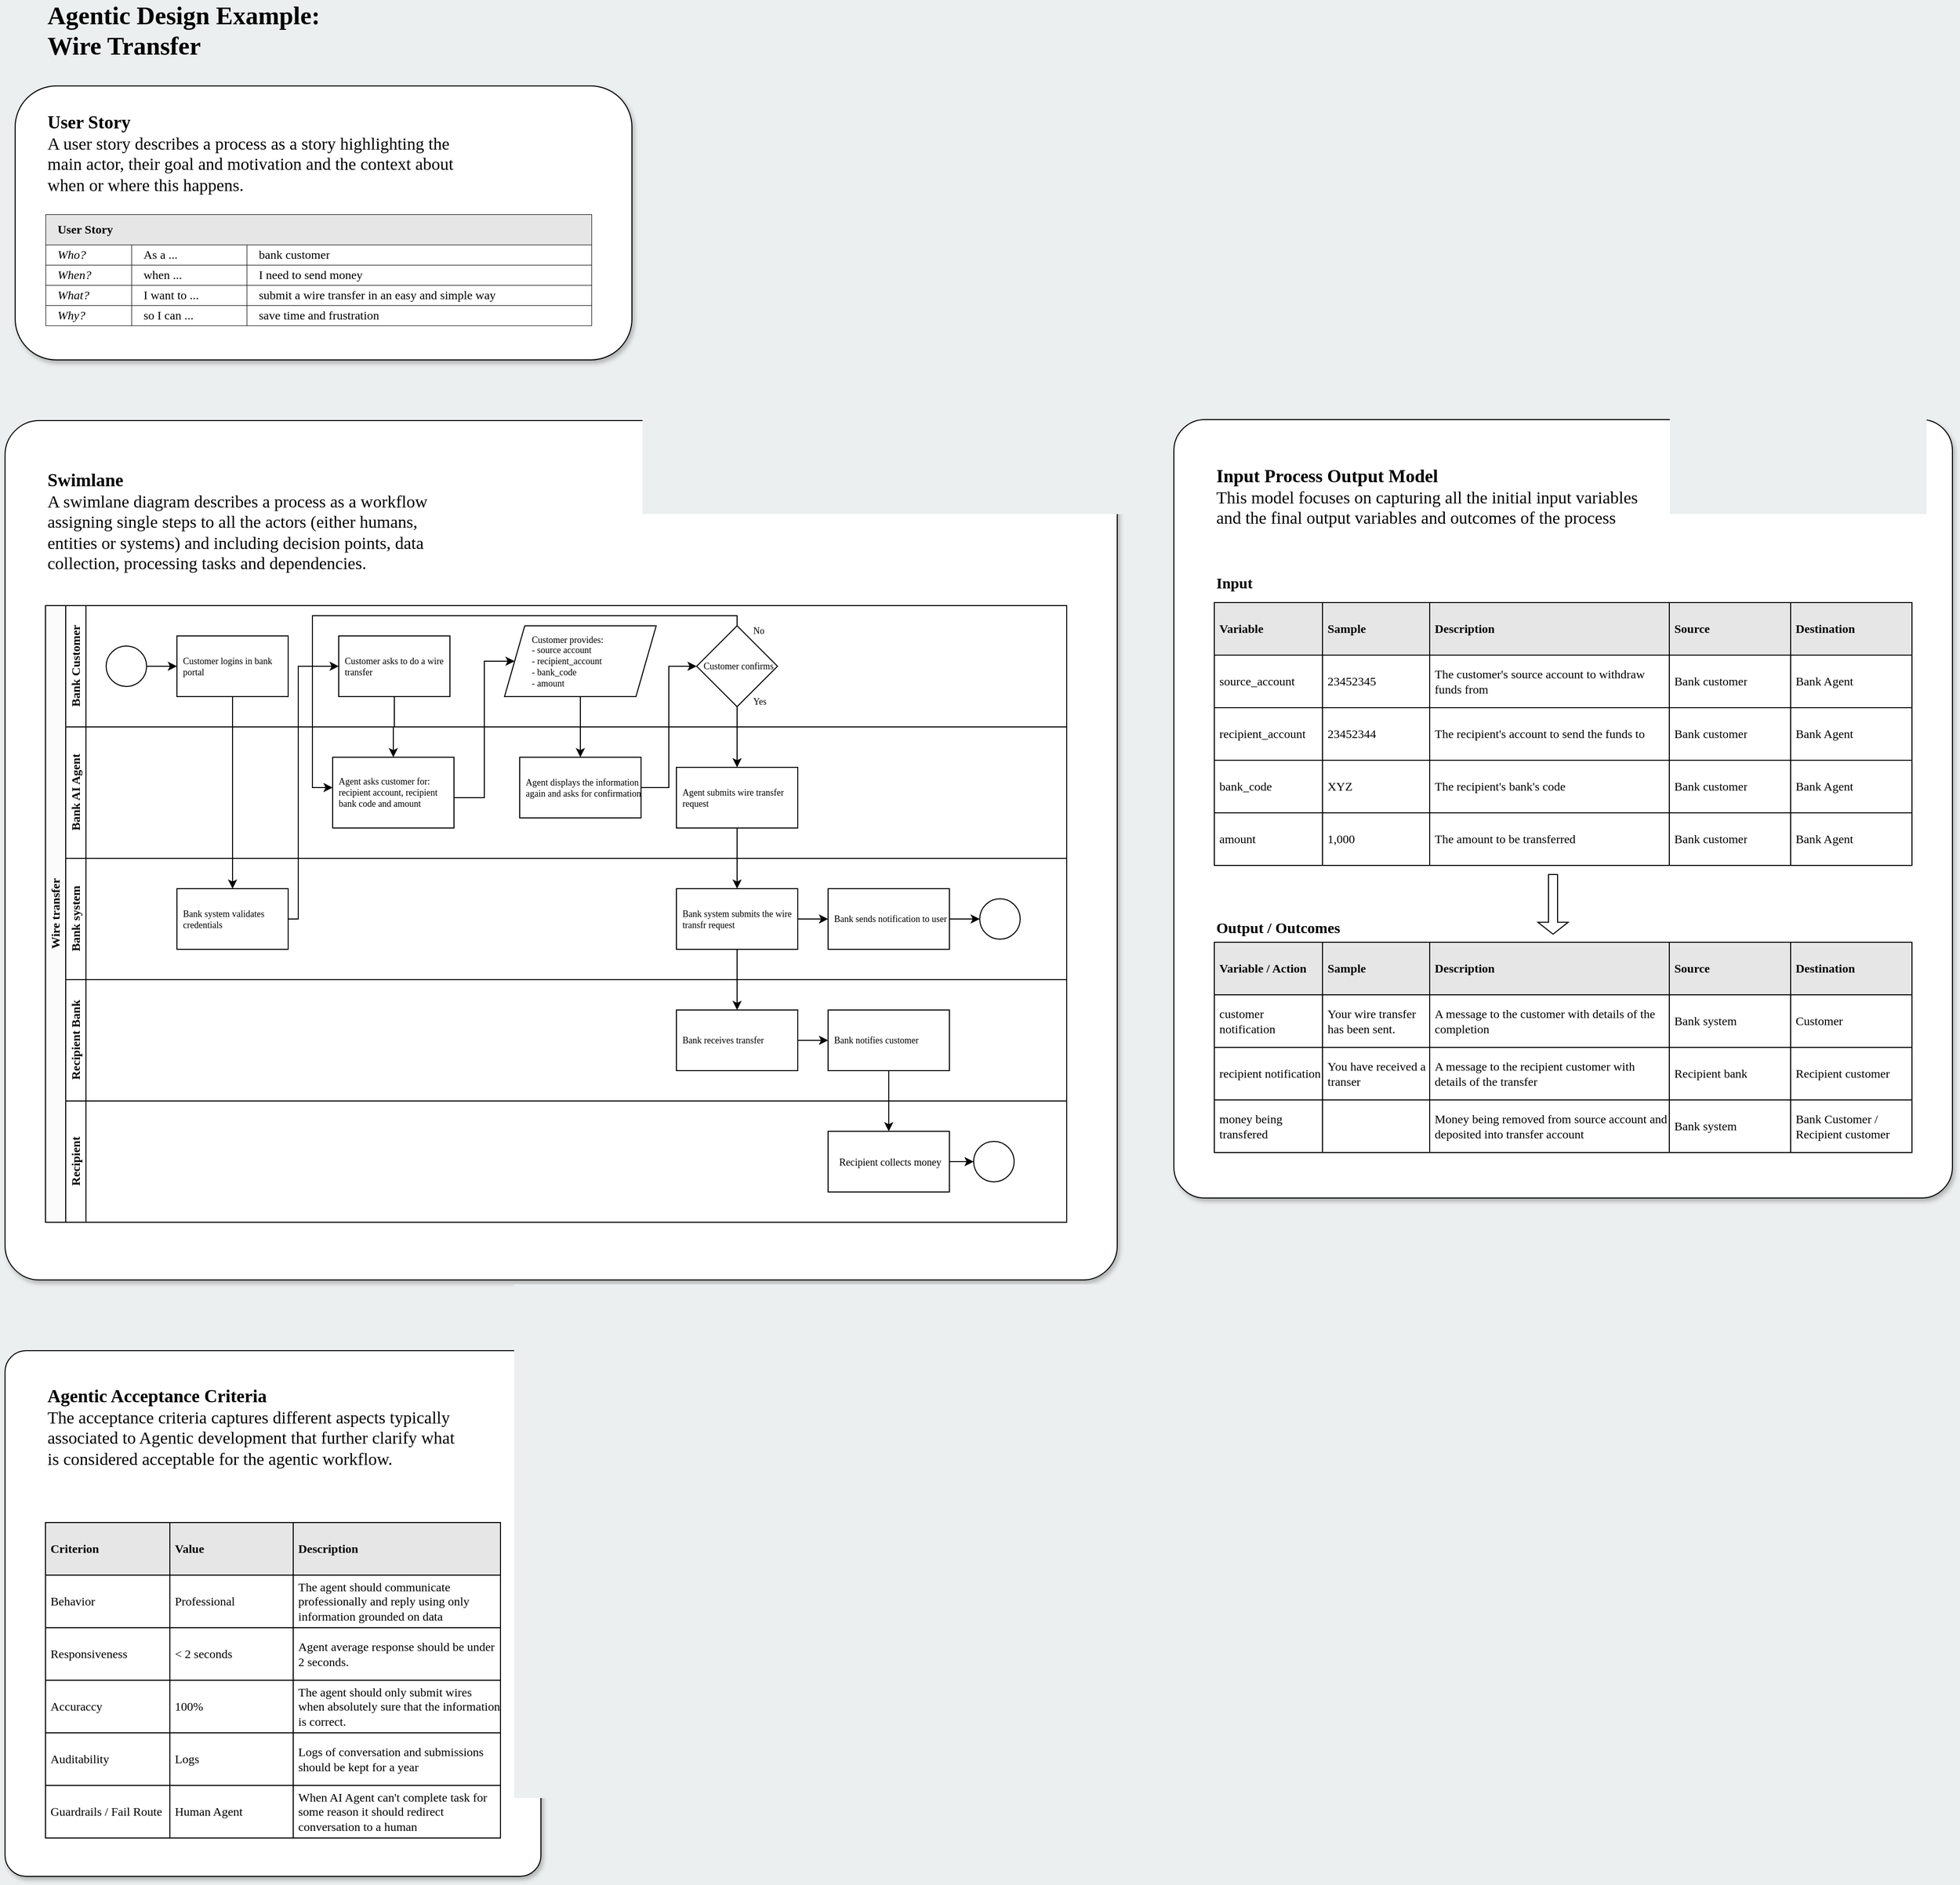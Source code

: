<mxfile version="28.2.0">
  <diagram id="prtHgNgQTEPvFCAcTncT" name="Page-1">
    <mxGraphModel dx="3153" dy="2013" grid="1" gridSize="10" guides="1" tooltips="1" connect="1" arrows="1" fold="1" page="1" pageScale="1" pageWidth="827" pageHeight="1169" background="light-dark(#ecefef, #121212)" math="0" shadow="0">
      <root>
        <mxCell id="0" />
        <mxCell id="1" parent="0" />
        <mxCell id="vnjUYWhQveKUGR-nhXfP-92" value="" style="rounded=1;whiteSpace=wrap;html=1;arcSize=4;shadow=1;" vertex="1" parent="1">
          <mxGeometry x="40" y="1370" width="530" height="520" as="geometry" />
        </mxCell>
        <mxCell id="vnjUYWhQveKUGR-nhXfP-91" value="" style="rounded=1;whiteSpace=wrap;html=1;arcSize=4;shadow=1;" vertex="1" parent="1">
          <mxGeometry x="40" y="450" width="1100" height="850" as="geometry" />
        </mxCell>
        <mxCell id="vnjUYWhQveKUGR-nhXfP-90" value="" style="rounded=1;whiteSpace=wrap;html=1;arcSize=4;shadow=1;" vertex="1" parent="1">
          <mxGeometry x="1196" y="449" width="770" height="770" as="geometry" />
        </mxCell>
        <mxCell id="vnjUYWhQveKUGR-nhXfP-89" value="" style="rounded=1;whiteSpace=wrap;html=1;shadow=1;" vertex="1" parent="1">
          <mxGeometry x="50" y="119" width="610" height="271" as="geometry" />
        </mxCell>
        <mxCell id="dNxyNK7c78bLwvsdeMH5-19" value="Wire transfer" style="swimlane;html=1;childLayout=stackLayout;resizeParent=1;resizeParentMax=0;horizontal=0;startSize=20;horizontalStack=0;fontFamily=IBM Plex Sans;fontSource=https%3A%2F%2Ffonts.googleapis.com%2Fcss%3Ffamily%3DIBM%2BPlex%2BSans;fillColor=light-dark(#fbfbfb, #272727);" parent="1" vertex="1">
          <mxGeometry x="80" y="633" width="1010" height="610" as="geometry" />
        </mxCell>
        <mxCell id="prQDkEr1eViR26II4pkI-5" value="Bank Customer" style="swimlane;html=1;startSize=20;horizontal=0;fontFamily=IBM Plex Sans;fontSource=https%3A%2F%2Ffonts.googleapis.com%2Fcss%3Ffamily%3DIBM%2BPlex%2BSans;fillColor=#FFFFFF;" parent="dNxyNK7c78bLwvsdeMH5-19" vertex="1">
          <mxGeometry x="20" width="990" height="120" as="geometry" />
        </mxCell>
        <mxCell id="prQDkEr1eViR26II4pkI-70" style="edgeStyle=orthogonalEdgeStyle;rounded=0;orthogonalLoop=1;jettySize=auto;html=1;" parent="prQDkEr1eViR26II4pkI-5" source="dNxyNK7c78bLwvsdeMH5-23" target="prQDkEr1eViR26II4pkI-68" edge="1">
          <mxGeometry relative="1" as="geometry" />
        </mxCell>
        <mxCell id="dNxyNK7c78bLwvsdeMH5-23" value="" style="ellipse;whiteSpace=wrap;html=1;fontFamily=IBM Plex Sans;fontSource=https%3A%2F%2Ffonts.googleapis.com%2Fcss%3Ffamily%3DIBM%2BPlex%2BSans;spacingRight=0;spacingLeft=4;" parent="prQDkEr1eViR26II4pkI-5" vertex="1">
          <mxGeometry x="40" y="40" width="40" height="40" as="geometry" />
        </mxCell>
        <mxCell id="dNxyNK7c78bLwvsdeMH5-24" value="Customer asks to do a wire transfer" style="rounded=0;whiteSpace=wrap;html=1;fontFamily=IBM Plex Sans;fontSize=9;fontColor=#000000;align=left;fontSource=https%3A%2F%2Ffonts.googleapis.com%2Fcss%3Ffamily%3DIBM%2BPlex%2BSans;spacingRight=0;spacingLeft=4;" parent="prQDkEr1eViR26II4pkI-5" vertex="1">
          <mxGeometry x="270" y="30" width="110" height="60" as="geometry" />
        </mxCell>
        <mxCell id="prQDkEr1eViR26II4pkI-15" value="Customer confirms" style="rhombus;whiteSpace=wrap;html=1;fontFamily=IBM Plex Sans;fontSource=https%3A%2F%2Ffonts.googleapis.com%2Fcss%3Ffamily%3DIBM%2BPlex%2BSans;fontSize=9;align=center;spacingRight=0;spacingLeft=3;" parent="prQDkEr1eViR26II4pkI-5" vertex="1">
          <mxGeometry x="624" y="20" width="80" height="80" as="geometry" />
        </mxCell>
        <mxCell id="prQDkEr1eViR26II4pkI-21" value="&lt;div style=&quot;margin-right: 0px; margin-top: 0px; padding-right: 0px; padding-left: 0px;&quot;&gt;Customer provides:&lt;br&gt;- source account&amp;nbsp;&lt;br&gt;- recipient_account&lt;br&gt;- bank_code&lt;br&gt;- amount&lt;/div&gt;" style="shape=parallelogram;perimeter=parallelogramPerimeter;whiteSpace=wrap;html=1;fixedSize=1;align=left;fontFamily=IBM Plex Sans;fontSource=https%3A%2F%2Ffonts.googleapis.com%2Fcss%3Ffamily%3DIBM%2BPlex%2BSans;fontSize=9;spacingRight=0;spacingLeft=25;" parent="prQDkEr1eViR26II4pkI-5" vertex="1">
          <mxGeometry x="434" y="20" width="150" height="70" as="geometry" />
        </mxCell>
        <mxCell id="prQDkEr1eViR26II4pkI-23" value="No" style="text;html=1;align=left;verticalAlign=middle;whiteSpace=wrap;rounded=0;fontFamily=IBM Plex Sans;fontSource=https%3A%2F%2Ffonts.googleapis.com%2Fcss%3Ffamily%3DIBM%2BPlex%2BSans;fontSize=9;spacingRight=0;spacingLeft=4;" parent="prQDkEr1eViR26II4pkI-5" vertex="1">
          <mxGeometry x="674" y="10" width="60" height="30" as="geometry" />
        </mxCell>
        <mxCell id="prQDkEr1eViR26II4pkI-24" value="Yes" style="text;html=1;align=left;verticalAlign=middle;whiteSpace=wrap;rounded=0;fontFamily=IBM Plex Sans;fontSource=https%3A%2F%2Ffonts.googleapis.com%2Fcss%3Ffamily%3DIBM%2BPlex%2BSans;fontSize=9;spacingRight=0;spacingLeft=4;" parent="prQDkEr1eViR26II4pkI-5" vertex="1">
          <mxGeometry x="674" y="80" width="60" height="30" as="geometry" />
        </mxCell>
        <mxCell id="prQDkEr1eViR26II4pkI-68" value="Customer logins in bank portal" style="rounded=0;whiteSpace=wrap;html=1;fontFamily=IBM Plex Sans;fontSize=9;fontColor=#000000;align=left;fontSource=https%3A%2F%2Ffonts.googleapis.com%2Fcss%3Ffamily%3DIBM%2BPlex%2BSans;spacingRight=0;spacingLeft=4;" parent="prQDkEr1eViR26II4pkI-5" vertex="1">
          <mxGeometry x="110" y="30" width="110" height="60" as="geometry" />
        </mxCell>
        <mxCell id="dNxyNK7c78bLwvsdeMH5-20" value="Bank AI Agent" style="swimlane;html=1;startSize=20;horizontal=0;fontFamily=IBM Plex Sans;fontSource=https%3A%2F%2Ffonts.googleapis.com%2Fcss%3Ffamily%3DIBM%2BPlex%2BSans;" parent="dNxyNK7c78bLwvsdeMH5-19" vertex="1">
          <mxGeometry x="20" y="120" width="990" height="130" as="geometry" />
        </mxCell>
        <mxCell id="prQDkEr1eViR26II4pkI-6" value="Agent asks customer for: recipient account, recipient bank code and amount" style="rounded=0;whiteSpace=wrap;html=1;fontFamily=IBM Plex Sans;fontSource=https%3A%2F%2Ffonts.googleapis.com%2Fcss%3Ffamily%3DIBM%2BPlex%2BSans;fontSize=9;align=left;spacingRight=0;spacingLeft=4;" parent="dNxyNK7c78bLwvsdeMH5-20" vertex="1">
          <mxGeometry x="264" y="30" width="120" height="70" as="geometry" />
        </mxCell>
        <mxCell id="prQDkEr1eViR26II4pkI-12" value="Agent displays the information again and asks for confirmation" style="rounded=0;whiteSpace=wrap;html=1;fontFamily=IBM Plex Sans;fontSource=https%3A%2F%2Ffonts.googleapis.com%2Fcss%3Ffamily%3DIBM%2BPlex%2BSans;fontSize=9;align=left;spacingRight=0;spacingLeft=4;" parent="dNxyNK7c78bLwvsdeMH5-20" vertex="1">
          <mxGeometry x="449" y="30" width="120" height="60" as="geometry" />
        </mxCell>
        <mxCell id="prQDkEr1eViR26II4pkI-17" value="Agent submits wire transfer request" style="rounded=0;whiteSpace=wrap;html=1;fontFamily=IBM Plex Sans;fontSource=https%3A%2F%2Ffonts.googleapis.com%2Fcss%3Ffamily%3DIBM%2BPlex%2BSans;fontSize=9;align=left;spacingRight=0;spacingLeft=4;" parent="dNxyNK7c78bLwvsdeMH5-20" vertex="1">
          <mxGeometry x="604" y="40" width="120" height="60" as="geometry" />
        </mxCell>
        <mxCell id="dNxyNK7c78bLwvsdeMH5-21" value="Bank system" style="swimlane;html=1;startSize=20;horizontal=0;fontFamily=IBM Plex Sans;fontSource=https%3A%2F%2Ffonts.googleapis.com%2Fcss%3Ffamily%3DIBM%2BPlex%2BSans;" parent="dNxyNK7c78bLwvsdeMH5-19" vertex="1">
          <mxGeometry x="20" y="250" width="990" height="120" as="geometry" />
        </mxCell>
        <mxCell id="prQDkEr1eViR26II4pkI-61" style="edgeStyle=orthogonalEdgeStyle;rounded=0;orthogonalLoop=1;jettySize=auto;html=1;entryX=0;entryY=0.5;entryDx=0;entryDy=0;" parent="dNxyNK7c78bLwvsdeMH5-21" source="prQDkEr1eViR26II4pkI-18" target="prQDkEr1eViR26II4pkI-60" edge="1">
          <mxGeometry relative="1" as="geometry" />
        </mxCell>
        <mxCell id="prQDkEr1eViR26II4pkI-18" value="Bank system submits the wire transfr request" style="rounded=0;whiteSpace=wrap;html=1;fontFamily=IBM Plex Sans;fontSource=https%3A%2F%2Ffonts.googleapis.com%2Fcss%3Ffamily%3DIBM%2BPlex%2BSans;fontSize=9;align=left;spacingRight=0;spacingLeft=4;" parent="dNxyNK7c78bLwvsdeMH5-21" vertex="1">
          <mxGeometry x="604" y="30" width="120" height="60" as="geometry" />
        </mxCell>
        <mxCell id="prQDkEr1eViR26II4pkI-67" style="edgeStyle=orthogonalEdgeStyle;rounded=0;orthogonalLoop=1;jettySize=auto;html=1;" parent="dNxyNK7c78bLwvsdeMH5-21" source="prQDkEr1eViR26II4pkI-60" target="prQDkEr1eViR26II4pkI-66" edge="1">
          <mxGeometry relative="1" as="geometry" />
        </mxCell>
        <mxCell id="prQDkEr1eViR26II4pkI-60" value="Bank sends notification to user" style="rounded=0;whiteSpace=wrap;html=1;fontFamily=IBM Plex Sans;fontSource=https%3A%2F%2Ffonts.googleapis.com%2Fcss%3Ffamily%3DIBM%2BPlex%2BSans;fontSize=9;align=left;spacingRight=0;spacingLeft=4;" parent="dNxyNK7c78bLwvsdeMH5-21" vertex="1">
          <mxGeometry x="754" y="30" width="120" height="60" as="geometry" />
        </mxCell>
        <mxCell id="prQDkEr1eViR26II4pkI-66" value="" style="ellipse;whiteSpace=wrap;html=1;fontFamily=IBM Plex Sans;fontSource=https%3A%2F%2Ffonts.googleapis.com%2Fcss%3Ffamily%3DIBM%2BPlex%2BSans;spacingRight=0;spacingLeft=4;" parent="dNxyNK7c78bLwvsdeMH5-21" vertex="1">
          <mxGeometry x="904" y="40" width="40" height="40" as="geometry" />
        </mxCell>
        <mxCell id="prQDkEr1eViR26II4pkI-69" value="Bank system validates credentials" style="rounded=0;whiteSpace=wrap;html=1;fontFamily=IBM Plex Sans;fontSize=9;fontColor=#000000;align=left;fontSource=https%3A%2F%2Ffonts.googleapis.com%2Fcss%3Ffamily%3DIBM%2BPlex%2BSans;spacingRight=0;spacingLeft=4;" parent="dNxyNK7c78bLwvsdeMH5-21" vertex="1">
          <mxGeometry x="110" y="30" width="110" height="60" as="geometry" />
        </mxCell>
        <mxCell id="prQDkEr1eViR26II4pkI-28" value="Recipient Bank" style="swimlane;html=1;startSize=20;horizontal=0;fontFamily=IBM Plex Sans;fontSource=https%3A%2F%2Ffonts.googleapis.com%2Fcss%3Ffamily%3DIBM%2BPlex%2BSans;" parent="dNxyNK7c78bLwvsdeMH5-19" vertex="1">
          <mxGeometry x="20" y="370" width="990" height="120" as="geometry" />
        </mxCell>
        <mxCell id="prQDkEr1eViR26II4pkI-62" style="edgeStyle=orthogonalEdgeStyle;rounded=0;orthogonalLoop=1;jettySize=auto;html=1;" parent="prQDkEr1eViR26II4pkI-28" source="prQDkEr1eViR26II4pkI-30" target="prQDkEr1eViR26II4pkI-59" edge="1">
          <mxGeometry relative="1" as="geometry" />
        </mxCell>
        <mxCell id="prQDkEr1eViR26II4pkI-30" value="Bank receives transfer" style="rounded=0;whiteSpace=wrap;html=1;fontFamily=IBM Plex Sans;fontSource=https%3A%2F%2Ffonts.googleapis.com%2Fcss%3Ffamily%3DIBM%2BPlex%2BSans;fontSize=9;align=left;spacingRight=0;spacingLeft=4;" parent="prQDkEr1eViR26II4pkI-28" vertex="1">
          <mxGeometry x="604" y="30" width="120" height="60" as="geometry" />
        </mxCell>
        <mxCell id="prQDkEr1eViR26II4pkI-59" value="Bank notifies customer" style="rounded=0;whiteSpace=wrap;html=1;fontFamily=IBM Plex Sans;fontSource=https%3A%2F%2Ffonts.googleapis.com%2Fcss%3Ffamily%3DIBM%2BPlex%2BSans;fontSize=9;align=left;spacingRight=0;spacingLeft=4;" parent="prQDkEr1eViR26II4pkI-28" vertex="1">
          <mxGeometry x="754" y="30" width="120" height="60" as="geometry" />
        </mxCell>
        <mxCell id="prQDkEr1eViR26II4pkI-31" value="Recipient" style="swimlane;html=1;startSize=20;horizontal=0;fontFamily=IBM Plex Sans;fontSource=https%3A%2F%2Ffonts.googleapis.com%2Fcss%3Ffamily%3DIBM%2BPlex%2BSans;" parent="dNxyNK7c78bLwvsdeMH5-19" vertex="1">
          <mxGeometry x="20" y="490" width="990" height="120" as="geometry" />
        </mxCell>
        <mxCell id="prQDkEr1eViR26II4pkI-57" value="" style="ellipse;whiteSpace=wrap;html=1;fontFamily=IBM Plex Sans;fontSource=https%3A%2F%2Ffonts.googleapis.com%2Fcss%3Ffamily%3DIBM%2BPlex%2BSans;spacingRight=0;spacingLeft=4;" parent="prQDkEr1eViR26II4pkI-31" vertex="1">
          <mxGeometry x="898" y="40" width="40" height="40" as="geometry" />
        </mxCell>
        <mxCell id="prQDkEr1eViR26II4pkI-65" style="edgeStyle=orthogonalEdgeStyle;rounded=0;orthogonalLoop=1;jettySize=auto;html=1;exitX=1;exitY=0.5;exitDx=0;exitDy=0;entryX=0;entryY=0.5;entryDx=0;entryDy=0;" parent="prQDkEr1eViR26II4pkI-31" source="prQDkEr1eViR26II4pkI-63" target="prQDkEr1eViR26II4pkI-57" edge="1">
          <mxGeometry relative="1" as="geometry" />
        </mxCell>
        <mxCell id="prQDkEr1eViR26II4pkI-63" value="Recipient collects money" style="rounded=0;whiteSpace=wrap;html=1;fontFamily=IBM Plex Sans;fontSource=https%3A%2F%2Ffonts.googleapis.com%2Fcss%3Ffamily%3DIBM%2BPlex%2BSans;fontSize=10;spacingLeft=3;" parent="prQDkEr1eViR26II4pkI-31" vertex="1">
          <mxGeometry x="754" y="30" width="120" height="60" as="geometry" />
        </mxCell>
        <mxCell id="prQDkEr1eViR26II4pkI-10" style="edgeStyle=orthogonalEdgeStyle;rounded=0;orthogonalLoop=1;jettySize=auto;html=1;exitX=0.5;exitY=1;exitDx=0;exitDy=0;entryX=0.5;entryY=0;entryDx=0;entryDy=0;fontFamily=IBM Plex Sans;fontSource=https%3A%2F%2Ffonts.googleapis.com%2Fcss%3Ffamily%3DIBM%2BPlex%2BSans;fontSize=9;align=left;spacingRight=0;spacingLeft=4;" parent="dNxyNK7c78bLwvsdeMH5-19" source="dNxyNK7c78bLwvsdeMH5-24" target="prQDkEr1eViR26II4pkI-6" edge="1">
          <mxGeometry relative="1" as="geometry" />
        </mxCell>
        <mxCell id="prQDkEr1eViR26II4pkI-16" style="edgeStyle=orthogonalEdgeStyle;rounded=0;orthogonalLoop=1;jettySize=auto;html=1;entryX=0;entryY=0.5;entryDx=0;entryDy=0;fontFamily=IBM Plex Sans;fontSource=https%3A%2F%2Ffonts.googleapis.com%2Fcss%3Ffamily%3DIBM%2BPlex%2BSans;fontSize=9;align=left;spacingRight=0;spacingLeft=4;" parent="dNxyNK7c78bLwvsdeMH5-19" source="prQDkEr1eViR26II4pkI-12" target="prQDkEr1eViR26II4pkI-15" edge="1">
          <mxGeometry relative="1" as="geometry" />
        </mxCell>
        <mxCell id="prQDkEr1eViR26II4pkI-20" style="edgeStyle=orthogonalEdgeStyle;rounded=0;orthogonalLoop=1;jettySize=auto;html=1;fontFamily=IBM Plex Sans;fontSource=https%3A%2F%2Ffonts.googleapis.com%2Fcss%3Ffamily%3DIBM%2BPlex%2BSans;fontSize=9;align=left;spacingRight=0;spacingLeft=4;" parent="dNxyNK7c78bLwvsdeMH5-19" source="prQDkEr1eViR26II4pkI-15" edge="1">
          <mxGeometry relative="1" as="geometry">
            <mxPoint x="284" y="180" as="targetPoint" />
            <Array as="points">
              <mxPoint x="684" y="10" />
              <mxPoint x="264" y="10" />
              <mxPoint x="264" y="180" />
              <mxPoint x="284" y="180" />
            </Array>
          </mxGeometry>
        </mxCell>
        <mxCell id="prQDkEr1eViR26II4pkI-22" style="edgeStyle=orthogonalEdgeStyle;rounded=0;orthogonalLoop=1;jettySize=auto;html=1;entryX=0;entryY=0.5;entryDx=0;entryDy=0;fontFamily=IBM Plex Sans;fontSource=https%3A%2F%2Ffonts.googleapis.com%2Fcss%3Ffamily%3DIBM%2BPlex%2BSans;fontSize=9;align=left;spacingRight=0;spacingLeft=4;" parent="dNxyNK7c78bLwvsdeMH5-19" source="prQDkEr1eViR26II4pkI-6" target="prQDkEr1eViR26II4pkI-21" edge="1">
          <mxGeometry relative="1" as="geometry">
            <Array as="points">
              <mxPoint x="434" y="190" />
              <mxPoint x="434" y="55" />
            </Array>
          </mxGeometry>
        </mxCell>
        <mxCell id="prQDkEr1eViR26II4pkI-25" style="edgeStyle=orthogonalEdgeStyle;rounded=0;orthogonalLoop=1;jettySize=auto;html=1;entryX=0.5;entryY=0;entryDx=0;entryDy=0;fontFamily=IBM Plex Sans;fontSource=https%3A%2F%2Ffonts.googleapis.com%2Fcss%3Ffamily%3DIBM%2BPlex%2BSans;fontSize=9;align=left;spacingRight=0;spacingLeft=4;" parent="dNxyNK7c78bLwvsdeMH5-19" source="prQDkEr1eViR26II4pkI-15" target="prQDkEr1eViR26II4pkI-17" edge="1">
          <mxGeometry relative="1" as="geometry" />
        </mxCell>
        <mxCell id="prQDkEr1eViR26II4pkI-26" style="edgeStyle=orthogonalEdgeStyle;rounded=0;orthogonalLoop=1;jettySize=auto;html=1;entryX=0.5;entryY=0;entryDx=0;entryDy=0;fontFamily=IBM Plex Sans;fontSource=https%3A%2F%2Ffonts.googleapis.com%2Fcss%3Ffamily%3DIBM%2BPlex%2BSans;fontSize=9;align=left;spacingRight=0;spacingLeft=4;" parent="dNxyNK7c78bLwvsdeMH5-19" source="prQDkEr1eViR26II4pkI-17" target="prQDkEr1eViR26II4pkI-18" edge="1">
          <mxGeometry relative="1" as="geometry" />
        </mxCell>
        <mxCell id="prQDkEr1eViR26II4pkI-27" style="edgeStyle=orthogonalEdgeStyle;rounded=0;orthogonalLoop=1;jettySize=auto;html=1;entryX=0.5;entryY=0;entryDx=0;entryDy=0;fontFamily=IBM Plex Sans;fontSource=https%3A%2F%2Ffonts.googleapis.com%2Fcss%3Ffamily%3DIBM%2BPlex%2BSans;fontSize=9;align=left;spacingRight=0;spacingLeft=4;" parent="dNxyNK7c78bLwvsdeMH5-19" source="prQDkEr1eViR26II4pkI-21" target="prQDkEr1eViR26II4pkI-12" edge="1">
          <mxGeometry relative="1" as="geometry" />
        </mxCell>
        <mxCell id="prQDkEr1eViR26II4pkI-58" style="edgeStyle=orthogonalEdgeStyle;rounded=0;orthogonalLoop=1;jettySize=auto;html=1;entryX=0.5;entryY=0;entryDx=0;entryDy=0;" parent="dNxyNK7c78bLwvsdeMH5-19" source="prQDkEr1eViR26II4pkI-18" target="prQDkEr1eViR26II4pkI-30" edge="1">
          <mxGeometry relative="1" as="geometry" />
        </mxCell>
        <mxCell id="prQDkEr1eViR26II4pkI-64" style="edgeStyle=orthogonalEdgeStyle;rounded=0;orthogonalLoop=1;jettySize=auto;html=1;entryX=0.5;entryY=0;entryDx=0;entryDy=0;" parent="dNxyNK7c78bLwvsdeMH5-19" source="prQDkEr1eViR26II4pkI-59" target="prQDkEr1eViR26II4pkI-63" edge="1">
          <mxGeometry relative="1" as="geometry" />
        </mxCell>
        <mxCell id="prQDkEr1eViR26II4pkI-71" style="edgeStyle=orthogonalEdgeStyle;rounded=0;orthogonalLoop=1;jettySize=auto;html=1;entryX=0.5;entryY=0;entryDx=0;entryDy=0;" parent="dNxyNK7c78bLwvsdeMH5-19" source="prQDkEr1eViR26II4pkI-68" target="prQDkEr1eViR26II4pkI-69" edge="1">
          <mxGeometry relative="1" as="geometry" />
        </mxCell>
        <mxCell id="prQDkEr1eViR26II4pkI-73" style="edgeStyle=orthogonalEdgeStyle;rounded=0;orthogonalLoop=1;jettySize=auto;html=1;entryX=0;entryY=0.5;entryDx=0;entryDy=0;" parent="dNxyNK7c78bLwvsdeMH5-19" source="prQDkEr1eViR26II4pkI-69" target="dNxyNK7c78bLwvsdeMH5-24" edge="1">
          <mxGeometry relative="1" as="geometry">
            <Array as="points">
              <mxPoint x="250" y="310" />
              <mxPoint x="250" y="60" />
            </Array>
          </mxGeometry>
        </mxCell>
        <mxCell id="prQDkEr1eViR26II4pkI-74" value="&lt;div align=&quot;left&quot;&gt;Agentic Design Example:&amp;nbsp;&lt;/div&gt;&lt;div align=&quot;left&quot;&gt;Wire Transfer&lt;/div&gt;" style="text;html=1;align=left;verticalAlign=middle;whiteSpace=wrap;rounded=0;fontFamily=IBM Plex Sans;fontSource=https%3A%2F%2Ffonts.googleapis.com%2Fcss%3Ffamily%3DIBM%2BPlex%2BSans;fontStyle=1;fontSize=25;" parent="1" vertex="1">
          <mxGeometry x="80" y="49" width="850" height="30" as="geometry" />
        </mxCell>
        <mxCell id="prQDkEr1eViR26II4pkI-75" value="" style="group;fontFamily=IBM Plex Sans;fontSource=https%3A%2F%2Ffonts.googleapis.com%2Fcss%3Ffamily%3DIBM%2BPlex%2BSans;" parent="1" vertex="1" connectable="0">
          <mxGeometry x="80" y="246" width="540" height="110" as="geometry" />
        </mxCell>
        <mxCell id="prQDkEr1eViR26II4pkI-76" value="&lt;div align=&quot;left&quot;&gt;User Story&lt;/div&gt;" style="rounded=0;whiteSpace=wrap;html=1;strokeWidth=0.5;align=left;spacingLeft=10;fillStyle=solid;gradientColor=none;fillColor=light-dark(#E6E6E6,#EDEDED);fontStyle=1;fontFamily=IBM Plex Sans;fontSource=https%3A%2F%2Ffonts.googleapis.com%2Fcss%3Ffamily%3DIBM%2BPlex%2BSans;" parent="prQDkEr1eViR26II4pkI-75" vertex="1">
          <mxGeometry width="540" height="30" as="geometry" />
        </mxCell>
        <mxCell id="prQDkEr1eViR26II4pkI-77" value="" style="shape=table;startSize=0;container=1;collapsible=0;childLayout=tableLayout;strokeWidth=0.5;fontFamily=IBM Plex Sans;fontSource=https%3A%2F%2Ffonts.googleapis.com%2Fcss%3Ffamily%3DIBM%2BPlex%2BSans;" parent="prQDkEr1eViR26II4pkI-75" vertex="1">
          <mxGeometry y="30" width="540" height="80" as="geometry" />
        </mxCell>
        <mxCell id="prQDkEr1eViR26II4pkI-78" value="" style="shape=tableRow;horizontal=0;startSize=0;swimlaneHead=0;swimlaneBody=0;strokeColor=inherit;top=0;left=0;bottom=0;right=0;collapsible=0;dropTarget=0;fillColor=none;points=[[0,0.5],[1,0.5]];portConstraint=eastwest;strokeWidth=0.5;fontFamily=IBM Plex Sans;fontSource=https%3A%2F%2Ffonts.googleapis.com%2Fcss%3Ffamily%3DIBM%2BPlex%2BSans;" parent="prQDkEr1eViR26II4pkI-77" vertex="1">
          <mxGeometry width="540" height="20" as="geometry" />
        </mxCell>
        <mxCell id="prQDkEr1eViR26II4pkI-79" value="Who?&amp;nbsp;" style="shape=partialRectangle;html=1;whiteSpace=wrap;connectable=0;strokeColor=inherit;overflow=hidden;fillColor=none;top=0;left=0;bottom=0;right=0;pointerEvents=1;align=left;spacingLeft=10;strokeWidth=0.5;fontFamily=IBM Plex Sans;fontSource=https%3A%2F%2Ffonts.googleapis.com%2Fcss%3Ffamily%3DIBM%2BPlex%2BSans;fontStyle=2" parent="prQDkEr1eViR26II4pkI-78" vertex="1">
          <mxGeometry width="85" height="20" as="geometry">
            <mxRectangle width="85" height="20" as="alternateBounds" />
          </mxGeometry>
        </mxCell>
        <mxCell id="prQDkEr1eViR26II4pkI-80" value="As a ..." style="shape=partialRectangle;html=1;whiteSpace=wrap;connectable=0;strokeColor=inherit;overflow=hidden;fillColor=none;top=0;left=0;bottom=0;right=0;pointerEvents=1;align=left;spacingLeft=10;strokeWidth=0.5;fontFamily=IBM Plex Sans;fontSource=https%3A%2F%2Ffonts.googleapis.com%2Fcss%3Ffamily%3DIBM%2BPlex%2BSans;" parent="prQDkEr1eViR26II4pkI-78" vertex="1">
          <mxGeometry x="85" width="114" height="20" as="geometry">
            <mxRectangle width="114" height="20" as="alternateBounds" />
          </mxGeometry>
        </mxCell>
        <mxCell id="prQDkEr1eViR26II4pkI-81" value="bank customer" style="shape=partialRectangle;html=1;whiteSpace=wrap;connectable=0;strokeColor=inherit;overflow=hidden;fillColor=none;top=0;left=0;bottom=0;right=0;pointerEvents=1;align=left;spacingLeft=10;strokeWidth=0.5;fontFamily=IBM Plex Sans;fontSource=https%3A%2F%2Ffonts.googleapis.com%2Fcss%3Ffamily%3DIBM%2BPlex%2BSans;" parent="prQDkEr1eViR26II4pkI-78" vertex="1">
          <mxGeometry x="199" width="341" height="20" as="geometry">
            <mxRectangle width="341" height="20" as="alternateBounds" />
          </mxGeometry>
        </mxCell>
        <mxCell id="prQDkEr1eViR26II4pkI-82" value="" style="shape=tableRow;horizontal=0;startSize=0;swimlaneHead=0;swimlaneBody=0;strokeColor=inherit;top=0;left=0;bottom=0;right=0;collapsible=0;dropTarget=0;fillColor=none;points=[[0,0.5],[1,0.5]];portConstraint=eastwest;strokeWidth=0.5;fontFamily=IBM Plex Sans;fontSource=https%3A%2F%2Ffonts.googleapis.com%2Fcss%3Ffamily%3DIBM%2BPlex%2BSans;" parent="prQDkEr1eViR26II4pkI-77" vertex="1">
          <mxGeometry y="20" width="540" height="20" as="geometry" />
        </mxCell>
        <mxCell id="prQDkEr1eViR26II4pkI-83" value="&lt;i&gt;When?&amp;nbsp;&lt;/i&gt;" style="shape=partialRectangle;html=1;whiteSpace=wrap;connectable=0;strokeColor=inherit;overflow=hidden;fillColor=none;top=0;left=0;bottom=0;right=0;pointerEvents=1;align=left;spacingLeft=10;strokeWidth=0.5;fontFamily=IBM Plex Sans;fontSource=https%3A%2F%2Ffonts.googleapis.com%2Fcss%3Ffamily%3DIBM%2BPlex%2BSans;" parent="prQDkEr1eViR26II4pkI-82" vertex="1">
          <mxGeometry width="85" height="20" as="geometry">
            <mxRectangle width="85" height="20" as="alternateBounds" />
          </mxGeometry>
        </mxCell>
        <mxCell id="prQDkEr1eViR26II4pkI-84" value="when ..." style="shape=partialRectangle;html=1;whiteSpace=wrap;connectable=0;strokeColor=inherit;overflow=hidden;fillColor=none;top=0;left=0;bottom=0;right=0;pointerEvents=1;align=left;spacingLeft=10;strokeWidth=0.5;fontFamily=IBM Plex Sans;fontSource=https%3A%2F%2Ffonts.googleapis.com%2Fcss%3Ffamily%3DIBM%2BPlex%2BSans;" parent="prQDkEr1eViR26II4pkI-82" vertex="1">
          <mxGeometry x="85" width="114" height="20" as="geometry">
            <mxRectangle width="114" height="20" as="alternateBounds" />
          </mxGeometry>
        </mxCell>
        <mxCell id="prQDkEr1eViR26II4pkI-85" value="I need to send money" style="shape=partialRectangle;html=1;whiteSpace=wrap;connectable=0;strokeColor=inherit;overflow=hidden;fillColor=none;top=0;left=0;bottom=0;right=0;pointerEvents=1;align=left;spacingLeft=10;strokeWidth=0.5;fontFamily=IBM Plex Sans;fontSource=https%3A%2F%2Ffonts.googleapis.com%2Fcss%3Ffamily%3DIBM%2BPlex%2BSans;" parent="prQDkEr1eViR26II4pkI-82" vertex="1">
          <mxGeometry x="199" width="341" height="20" as="geometry">
            <mxRectangle width="341" height="20" as="alternateBounds" />
          </mxGeometry>
        </mxCell>
        <mxCell id="prQDkEr1eViR26II4pkI-86" value="" style="shape=tableRow;horizontal=0;startSize=0;swimlaneHead=0;swimlaneBody=0;strokeColor=inherit;top=0;left=0;bottom=0;right=0;collapsible=0;dropTarget=0;fillColor=none;points=[[0,0.5],[1,0.5]];portConstraint=eastwest;strokeWidth=0.5;fontFamily=IBM Plex Sans;fontSource=https%3A%2F%2Ffonts.googleapis.com%2Fcss%3Ffamily%3DIBM%2BPlex%2BSans;" parent="prQDkEr1eViR26II4pkI-77" vertex="1">
          <mxGeometry y="40" width="540" height="20" as="geometry" />
        </mxCell>
        <mxCell id="prQDkEr1eViR26II4pkI-87" value="&lt;div&gt;What?&amp;nbsp;&lt;/div&gt;&lt;div&gt;&lt;br&gt;&lt;/div&gt;" style="shape=partialRectangle;html=1;whiteSpace=wrap;connectable=0;strokeColor=inherit;overflow=hidden;fillColor=none;top=0;left=0;bottom=0;right=0;pointerEvents=1;align=left;spacingLeft=10;strokeWidth=0.5;fontFamily=IBM Plex Sans;fontSource=https%3A%2F%2Ffonts.googleapis.com%2Fcss%3Ffamily%3DIBM%2BPlex%2BSans;fontStyle=2" parent="prQDkEr1eViR26II4pkI-86" vertex="1">
          <mxGeometry width="85" height="20" as="geometry">
            <mxRectangle width="85" height="20" as="alternateBounds" />
          </mxGeometry>
        </mxCell>
        <mxCell id="prQDkEr1eViR26II4pkI-88" value="I want to ..." style="shape=partialRectangle;html=1;whiteSpace=wrap;connectable=0;strokeColor=inherit;overflow=hidden;fillColor=none;top=0;left=0;bottom=0;right=0;pointerEvents=1;align=left;spacingLeft=10;strokeWidth=0.5;fontFamily=IBM Plex Sans;fontSource=https%3A%2F%2Ffonts.googleapis.com%2Fcss%3Ffamily%3DIBM%2BPlex%2BSans;" parent="prQDkEr1eViR26II4pkI-86" vertex="1">
          <mxGeometry x="85" width="114" height="20" as="geometry">
            <mxRectangle width="114" height="20" as="alternateBounds" />
          </mxGeometry>
        </mxCell>
        <mxCell id="prQDkEr1eViR26II4pkI-89" value="submit a wire transfer in an easy and simple way" style="shape=partialRectangle;html=1;whiteSpace=wrap;connectable=0;strokeColor=inherit;overflow=hidden;fillColor=none;top=0;left=0;bottom=0;right=0;pointerEvents=1;align=left;spacingLeft=10;strokeWidth=0.5;fontFamily=IBM Plex Sans;fontSource=https%3A%2F%2Ffonts.googleapis.com%2Fcss%3Ffamily%3DIBM%2BPlex%2BSans;" parent="prQDkEr1eViR26II4pkI-86" vertex="1">
          <mxGeometry x="199" width="341" height="20" as="geometry">
            <mxRectangle width="341" height="20" as="alternateBounds" />
          </mxGeometry>
        </mxCell>
        <mxCell id="prQDkEr1eViR26II4pkI-90" value="" style="shape=tableRow;horizontal=0;startSize=0;swimlaneHead=0;swimlaneBody=0;strokeColor=inherit;top=0;left=0;bottom=0;right=0;collapsible=0;dropTarget=0;fillColor=none;points=[[0,0.5],[1,0.5]];portConstraint=eastwest;strokeWidth=0.5;fontFamily=IBM Plex Sans;fontSource=https%3A%2F%2Ffonts.googleapis.com%2Fcss%3Ffamily%3DIBM%2BPlex%2BSans;" parent="prQDkEr1eViR26II4pkI-77" vertex="1">
          <mxGeometry y="60" width="540" height="20" as="geometry" />
        </mxCell>
        <mxCell id="prQDkEr1eViR26II4pkI-91" value="Why?&amp;nbsp;" style="shape=partialRectangle;html=1;whiteSpace=wrap;connectable=0;strokeColor=inherit;overflow=hidden;fillColor=none;top=0;left=0;bottom=0;right=0;pointerEvents=1;align=left;spacingLeft=10;strokeWidth=0.5;fontFamily=IBM Plex Sans;fontSource=https%3A%2F%2Ffonts.googleapis.com%2Fcss%3Ffamily%3DIBM%2BPlex%2BSans;fontStyle=2" parent="prQDkEr1eViR26II4pkI-90" vertex="1">
          <mxGeometry width="85" height="20" as="geometry">
            <mxRectangle width="85" height="20" as="alternateBounds" />
          </mxGeometry>
        </mxCell>
        <mxCell id="prQDkEr1eViR26II4pkI-92" value="so I can ..." style="shape=partialRectangle;html=1;whiteSpace=wrap;connectable=0;strokeColor=inherit;overflow=hidden;fillColor=none;top=0;left=0;bottom=0;right=0;pointerEvents=1;align=left;spacingLeft=10;strokeWidth=0.5;fontFamily=IBM Plex Sans;fontSource=https%3A%2F%2Ffonts.googleapis.com%2Fcss%3Ffamily%3DIBM%2BPlex%2BSans;" parent="prQDkEr1eViR26II4pkI-90" vertex="1">
          <mxGeometry x="85" width="114" height="20" as="geometry">
            <mxRectangle width="114" height="20" as="alternateBounds" />
          </mxGeometry>
        </mxCell>
        <mxCell id="prQDkEr1eViR26II4pkI-93" value="save time and frustration" style="shape=partialRectangle;html=1;whiteSpace=wrap;connectable=0;strokeColor=inherit;overflow=hidden;fillColor=none;top=0;left=0;bottom=0;right=0;pointerEvents=1;align=left;spacingLeft=10;strokeWidth=0.5;fontFamily=IBM Plex Sans;fontSource=https%3A%2F%2Ffonts.googleapis.com%2Fcss%3Ffamily%3DIBM%2BPlex%2BSans;" parent="prQDkEr1eViR26II4pkI-90" vertex="1">
          <mxGeometry x="199" width="341" height="20" as="geometry">
            <mxRectangle width="341" height="20" as="alternateBounds" />
          </mxGeometry>
        </mxCell>
        <mxCell id="prQDkEr1eViR26II4pkI-96" value="User Story" style="text;html=1;align=left;verticalAlign=middle;whiteSpace=wrap;rounded=0;fontFamily=IBM Plex Sans;fontSource=https%3A%2F%2Ffonts.googleapis.com%2Fcss%3Ffamily%3DIBM%2BPlex%2BSans;fontStyle=1;fontSize=18;" parent="1" vertex="1">
          <mxGeometry x="80" y="140" width="160" height="30" as="geometry" />
        </mxCell>
        <mxCell id="prQDkEr1eViR26II4pkI-97" value="&lt;div&gt;A user story describes a process as a story highlighting the main actor, their goal and motivation and the context about when or where this happens.&amp;nbsp;&lt;/div&gt;" style="text;html=1;align=left;verticalAlign=top;whiteSpace=wrap;rounded=0;fontFamily=IBM Plex Sans;fontSource=https%3A%2F%2Ffonts.googleapis.com%2Fcss%3Ffamily%3DIBM%2BPlex%2BSans;fontStyle=0;fontSize=17;labelPosition=center;verticalLabelPosition=middle;" parent="1" vertex="1">
          <mxGeometry x="80" y="160" width="420" height="70" as="geometry" />
        </mxCell>
        <mxCell id="prQDkEr1eViR26II4pkI-98" value="Swimlane" style="text;html=1;align=left;verticalAlign=middle;whiteSpace=wrap;rounded=0;fontFamily=IBM Plex Sans;fontSource=https%3A%2F%2Ffonts.googleapis.com%2Fcss%3Ffamily%3DIBM%2BPlex%2BSans;fontStyle=1;fontSize=18;" parent="1" vertex="1">
          <mxGeometry x="80" y="494" width="160" height="30" as="geometry" />
        </mxCell>
        <mxCell id="prQDkEr1eViR26II4pkI-99" value="A swimlane diagram describes a process as a workflow assigning single steps to all the actors (either humans, entities or systems) and including decision points, data collection, processing tasks and dependencies." style="text;html=1;align=left;verticalAlign=top;whiteSpace=wrap;rounded=0;fontFamily=IBM Plex Sans;fontSource=https%3A%2F%2Ffonts.googleapis.com%2Fcss%3Ffamily%3DIBM%2BPlex%2BSans;fontStyle=0;fontSize=17;labelPosition=center;verticalLabelPosition=middle;" parent="1" vertex="1">
          <mxGeometry x="80" y="514" width="420" height="70" as="geometry" />
        </mxCell>
        <mxCell id="prQDkEr1eViR26II4pkI-100" value="Agentic Acceptance Criteria" style="text;html=1;align=left;verticalAlign=middle;whiteSpace=wrap;rounded=0;fontFamily=IBM Plex Sans;fontSource=https%3A%2F%2Ffonts.googleapis.com%2Fcss%3Ffamily%3DIBM%2BPlex%2BSans;fontStyle=1;fontSize=18;" parent="1" vertex="1">
          <mxGeometry x="80" y="1400" width="320" height="30" as="geometry" />
        </mxCell>
        <mxCell id="prQDkEr1eViR26II4pkI-101" value="The acceptance criteria captures different aspects typically associated to Agentic development that further clarify what is considered acceptable for the agentic workflow." style="text;html=1;align=left;verticalAlign=top;whiteSpace=wrap;rounded=0;fontFamily=IBM Plex Sans;fontSource=https%3A%2F%2Ffonts.googleapis.com%2Fcss%3Ffamily%3DIBM%2BPlex%2BSans;fontStyle=0;fontSize=17;labelPosition=center;verticalLabelPosition=middle;" parent="1" vertex="1">
          <mxGeometry x="80" y="1420" width="420" height="70" as="geometry" />
        </mxCell>
        <mxCell id="prQDkEr1eViR26II4pkI-102" value="" style="shape=table;startSize=0;container=1;collapsible=0;childLayout=tableLayout;align=left;strokeWidth=1;" parent="1" vertex="1">
          <mxGeometry x="80" y="1540" width="450" height="312" as="geometry" />
        </mxCell>
        <mxCell id="prQDkEr1eViR26II4pkI-103" value="" style="shape=tableRow;horizontal=0;startSize=0;swimlaneHead=0;swimlaneBody=0;strokeColor=inherit;top=0;left=0;bottom=0;right=0;collapsible=0;dropTarget=0;fillColor=none;points=[[0,0.5],[1,0.5]];portConstraint=eastwest;" parent="prQDkEr1eViR26II4pkI-102" vertex="1">
          <mxGeometry width="450" height="52" as="geometry" />
        </mxCell>
        <mxCell id="prQDkEr1eViR26II4pkI-104" value="Criterion" style="shape=partialRectangle;html=1;whiteSpace=wrap;connectable=0;strokeColor=inherit;overflow=hidden;fillColor=#E6E6E6;top=1;left=1;bottom=1;right=1;pointerEvents=1;fontFamily=IBM Plex Sans;fontSource=https%3A%2F%2Ffonts.googleapis.com%2Fcss%3Ffamily%3DIBM%2BPlex%2BSans;align=left;spacingLeft=3;fontStyle=1;labelBackgroundColor=none;strokeWidth=1;" parent="prQDkEr1eViR26II4pkI-103" vertex="1">
          <mxGeometry width="123" height="52" as="geometry">
            <mxRectangle width="123" height="52" as="alternateBounds" />
          </mxGeometry>
        </mxCell>
        <mxCell id="prQDkEr1eViR26II4pkI-105" value="Value" style="shape=partialRectangle;html=1;whiteSpace=wrap;connectable=0;strokeColor=inherit;overflow=hidden;fillColor=#E6E6E6;top=1;left=1;bottom=1;right=1;pointerEvents=1;fontFamily=IBM Plex Sans;fontSource=https%3A%2F%2Ffonts.googleapis.com%2Fcss%3Ffamily%3DIBM%2BPlex%2BSans;align=left;spacingLeft=3;fontStyle=1;labelBackgroundColor=none;" parent="prQDkEr1eViR26II4pkI-103" vertex="1">
          <mxGeometry x="123" width="122" height="52" as="geometry">
            <mxRectangle width="122" height="52" as="alternateBounds" />
          </mxGeometry>
        </mxCell>
        <mxCell id="prQDkEr1eViR26II4pkI-106" value="Description" style="shape=partialRectangle;html=1;whiteSpace=wrap;connectable=0;strokeColor=inherit;overflow=hidden;fillColor=#E6E6E6;top=1;left=1;bottom=1;right=1;pointerEvents=1;fontFamily=IBM Plex Sans;fontSource=https%3A%2F%2Ffonts.googleapis.com%2Fcss%3Ffamily%3DIBM%2BPlex%2BSans;align=left;spacingLeft=3;fontStyle=1;labelBackgroundColor=none;" parent="prQDkEr1eViR26II4pkI-103" vertex="1">
          <mxGeometry x="245" width="205" height="52" as="geometry">
            <mxRectangle width="205" height="52" as="alternateBounds" />
          </mxGeometry>
        </mxCell>
        <mxCell id="vnjUYWhQveKUGR-nhXfP-1" style="shape=tableRow;horizontal=0;startSize=0;swimlaneHead=0;swimlaneBody=0;strokeColor=inherit;top=0;left=0;bottom=0;right=0;collapsible=0;dropTarget=0;fillColor=none;points=[[0,0.5],[1,0.5]];portConstraint=eastwest;" vertex="1" parent="prQDkEr1eViR26II4pkI-102">
          <mxGeometry y="52" width="450" height="52" as="geometry" />
        </mxCell>
        <mxCell id="vnjUYWhQveKUGR-nhXfP-2" value="Behavior" style="shape=partialRectangle;html=1;whiteSpace=wrap;connectable=0;strokeColor=inherit;overflow=hidden;fillColor=none;top=0;left=0;bottom=0;right=0;pointerEvents=1;fontFamily=IBM Plex Sans;fontSource=https%3A%2F%2Ffonts.googleapis.com%2Fcss%3Ffamily%3DIBM%2BPlex%2BSans;align=left;spacingLeft=3;" vertex="1" parent="vnjUYWhQveKUGR-nhXfP-1">
          <mxGeometry width="123" height="52" as="geometry">
            <mxRectangle width="123" height="52" as="alternateBounds" />
          </mxGeometry>
        </mxCell>
        <mxCell id="vnjUYWhQveKUGR-nhXfP-3" value="Professional" style="shape=partialRectangle;html=1;whiteSpace=wrap;connectable=0;strokeColor=inherit;overflow=hidden;fillColor=none;top=0;left=0;bottom=0;right=0;pointerEvents=1;fontFamily=IBM Plex Sans;fontSource=https%3A%2F%2Ffonts.googleapis.com%2Fcss%3Ffamily%3DIBM%2BPlex%2BSans;align=left;spacingLeft=3;" vertex="1" parent="vnjUYWhQveKUGR-nhXfP-1">
          <mxGeometry x="123" width="122" height="52" as="geometry">
            <mxRectangle width="122" height="52" as="alternateBounds" />
          </mxGeometry>
        </mxCell>
        <mxCell id="vnjUYWhQveKUGR-nhXfP-4" value="The agent should communicate professionally and reply using only information grounded on data" style="shape=partialRectangle;html=1;whiteSpace=wrap;connectable=0;strokeColor=inherit;overflow=hidden;fillColor=none;top=0;left=0;bottom=0;right=0;pointerEvents=1;fontFamily=IBM Plex Sans;fontSource=https%3A%2F%2Ffonts.googleapis.com%2Fcss%3Ffamily%3DIBM%2BPlex%2BSans;align=left;spacingLeft=3;" vertex="1" parent="vnjUYWhQveKUGR-nhXfP-1">
          <mxGeometry x="245" width="205" height="52" as="geometry">
            <mxRectangle width="205" height="52" as="alternateBounds" />
          </mxGeometry>
        </mxCell>
        <mxCell id="vnjUYWhQveKUGR-nhXfP-5" style="shape=tableRow;horizontal=0;startSize=0;swimlaneHead=0;swimlaneBody=0;strokeColor=inherit;top=0;left=0;bottom=0;right=0;collapsible=0;dropTarget=0;fillColor=none;points=[[0,0.5],[1,0.5]];portConstraint=eastwest;" vertex="1" parent="prQDkEr1eViR26II4pkI-102">
          <mxGeometry y="104" width="450" height="52" as="geometry" />
        </mxCell>
        <mxCell id="vnjUYWhQveKUGR-nhXfP-6" value="Responsiveness" style="shape=partialRectangle;html=1;whiteSpace=wrap;connectable=0;strokeColor=inherit;overflow=hidden;fillColor=none;top=0;left=0;bottom=0;right=0;pointerEvents=1;fontFamily=IBM Plex Sans;fontSource=https%3A%2F%2Ffonts.googleapis.com%2Fcss%3Ffamily%3DIBM%2BPlex%2BSans;align=left;spacingLeft=3;" vertex="1" parent="vnjUYWhQveKUGR-nhXfP-5">
          <mxGeometry width="123" height="52" as="geometry">
            <mxRectangle width="123" height="52" as="alternateBounds" />
          </mxGeometry>
        </mxCell>
        <mxCell id="vnjUYWhQveKUGR-nhXfP-7" value="&amp;lt; 2 seconds" style="shape=partialRectangle;html=1;whiteSpace=wrap;connectable=0;strokeColor=inherit;overflow=hidden;fillColor=none;top=0;left=0;bottom=0;right=0;pointerEvents=1;fontFamily=IBM Plex Sans;fontSource=https%3A%2F%2Ffonts.googleapis.com%2Fcss%3Ffamily%3DIBM%2BPlex%2BSans;align=left;spacingLeft=3;" vertex="1" parent="vnjUYWhQveKUGR-nhXfP-5">
          <mxGeometry x="123" width="122" height="52" as="geometry">
            <mxRectangle width="122" height="52" as="alternateBounds" />
          </mxGeometry>
        </mxCell>
        <mxCell id="vnjUYWhQveKUGR-nhXfP-8" value="Agent average response should be under 2 seconds.&amp;nbsp;" style="shape=partialRectangle;html=1;whiteSpace=wrap;connectable=0;strokeColor=inherit;overflow=hidden;fillColor=none;top=0;left=0;bottom=0;right=0;pointerEvents=1;fontFamily=IBM Plex Sans;fontSource=https%3A%2F%2Ffonts.googleapis.com%2Fcss%3Ffamily%3DIBM%2BPlex%2BSans;align=left;spacingLeft=3;" vertex="1" parent="vnjUYWhQveKUGR-nhXfP-5">
          <mxGeometry x="245" width="205" height="52" as="geometry">
            <mxRectangle width="205" height="52" as="alternateBounds" />
          </mxGeometry>
        </mxCell>
        <mxCell id="prQDkEr1eViR26II4pkI-108" value="" style="shape=tableRow;horizontal=0;startSize=0;swimlaneHead=0;swimlaneBody=0;strokeColor=inherit;top=0;left=0;bottom=0;right=0;collapsible=0;dropTarget=0;fillColor=none;points=[[0,0.5],[1,0.5]];portConstraint=eastwest;" parent="prQDkEr1eViR26II4pkI-102" vertex="1">
          <mxGeometry y="156" width="450" height="52" as="geometry" />
        </mxCell>
        <mxCell id="prQDkEr1eViR26II4pkI-109" value="Accuraccy" style="shape=partialRectangle;html=1;whiteSpace=wrap;connectable=0;strokeColor=inherit;overflow=hidden;fillColor=none;top=0;left=0;bottom=0;right=0;pointerEvents=1;fontFamily=IBM Plex Sans;fontSource=https%3A%2F%2Ffonts.googleapis.com%2Fcss%3Ffamily%3DIBM%2BPlex%2BSans;align=left;spacingLeft=3;" parent="prQDkEr1eViR26II4pkI-108" vertex="1">
          <mxGeometry width="123" height="52" as="geometry">
            <mxRectangle width="123" height="52" as="alternateBounds" />
          </mxGeometry>
        </mxCell>
        <mxCell id="prQDkEr1eViR26II4pkI-110" value="100%" style="shape=partialRectangle;html=1;whiteSpace=wrap;connectable=0;strokeColor=inherit;overflow=hidden;fillColor=none;top=0;left=0;bottom=0;right=0;pointerEvents=1;fontFamily=IBM Plex Sans;fontSource=https%3A%2F%2Ffonts.googleapis.com%2Fcss%3Ffamily%3DIBM%2BPlex%2BSans;align=left;spacingLeft=3;" parent="prQDkEr1eViR26II4pkI-108" vertex="1">
          <mxGeometry x="123" width="122" height="52" as="geometry">
            <mxRectangle width="122" height="52" as="alternateBounds" />
          </mxGeometry>
        </mxCell>
        <mxCell id="prQDkEr1eViR26II4pkI-111" value="The agent should only submit wires when absolutely sure that the information is correct." style="shape=partialRectangle;html=1;whiteSpace=wrap;connectable=0;strokeColor=inherit;overflow=hidden;fillColor=none;top=0;left=0;bottom=0;right=0;pointerEvents=1;fontFamily=IBM Plex Sans;fontSource=https%3A%2F%2Ffonts.googleapis.com%2Fcss%3Ffamily%3DIBM%2BPlex%2BSans;align=left;spacingLeft=3;" parent="prQDkEr1eViR26II4pkI-108" vertex="1">
          <mxGeometry x="245" width="205" height="52" as="geometry">
            <mxRectangle width="205" height="52" as="alternateBounds" />
          </mxGeometry>
        </mxCell>
        <mxCell id="prQDkEr1eViR26II4pkI-118" value="" style="shape=tableRow;horizontal=0;startSize=0;swimlaneHead=0;swimlaneBody=0;strokeColor=inherit;top=0;left=0;bottom=0;right=0;collapsible=0;dropTarget=0;fillColor=none;points=[[0,0.5],[1,0.5]];portConstraint=eastwest;" parent="prQDkEr1eViR26II4pkI-102" vertex="1">
          <mxGeometry y="208" width="450" height="52" as="geometry" />
        </mxCell>
        <mxCell id="prQDkEr1eViR26II4pkI-119" value="Auditability" style="shape=partialRectangle;html=1;whiteSpace=wrap;connectable=0;strokeColor=inherit;overflow=hidden;fillColor=none;top=0;left=0;bottom=0;right=0;pointerEvents=1;fontFamily=IBM Plex Sans;fontSource=https%3A%2F%2Ffonts.googleapis.com%2Fcss%3Ffamily%3DIBM%2BPlex%2BSans;align=left;spacingLeft=3;" parent="prQDkEr1eViR26II4pkI-118" vertex="1">
          <mxGeometry width="123" height="52" as="geometry">
            <mxRectangle width="123" height="52" as="alternateBounds" />
          </mxGeometry>
        </mxCell>
        <mxCell id="prQDkEr1eViR26II4pkI-120" value="Logs" style="shape=partialRectangle;html=1;whiteSpace=wrap;connectable=0;strokeColor=inherit;overflow=hidden;fillColor=none;top=0;left=0;bottom=0;right=0;pointerEvents=1;fontFamily=IBM Plex Sans;fontSource=https%3A%2F%2Ffonts.googleapis.com%2Fcss%3Ffamily%3DIBM%2BPlex%2BSans;align=left;spacingLeft=3;" parent="prQDkEr1eViR26II4pkI-118" vertex="1">
          <mxGeometry x="123" width="122" height="52" as="geometry">
            <mxRectangle width="122" height="52" as="alternateBounds" />
          </mxGeometry>
        </mxCell>
        <mxCell id="prQDkEr1eViR26II4pkI-121" value="Logs of conversation and submissions should be kept for a year" style="shape=partialRectangle;html=1;whiteSpace=wrap;connectable=0;strokeColor=inherit;overflow=hidden;fillColor=none;top=0;left=0;bottom=0;right=0;pointerEvents=1;fontFamily=IBM Plex Sans;fontSource=https%3A%2F%2Ffonts.googleapis.com%2Fcss%3Ffamily%3DIBM%2BPlex%2BSans;align=left;spacingLeft=3;" parent="prQDkEr1eViR26II4pkI-118" vertex="1">
          <mxGeometry x="245" width="205" height="52" as="geometry">
            <mxRectangle width="205" height="52" as="alternateBounds" />
          </mxGeometry>
        </mxCell>
        <mxCell id="prQDkEr1eViR26II4pkI-123" style="shape=tableRow;horizontal=0;startSize=0;swimlaneHead=0;swimlaneBody=0;strokeColor=inherit;top=0;left=0;bottom=0;right=0;collapsible=0;dropTarget=0;fillColor=none;points=[[0,0.5],[1,0.5]];portConstraint=eastwest;" parent="prQDkEr1eViR26II4pkI-102" vertex="1">
          <mxGeometry y="260" width="450" height="52" as="geometry" />
        </mxCell>
        <mxCell id="prQDkEr1eViR26II4pkI-124" value="Guardrails / Fail Route" style="shape=partialRectangle;html=1;whiteSpace=wrap;connectable=0;strokeColor=inherit;overflow=hidden;fillColor=none;top=0;left=0;bottom=0;right=0;pointerEvents=1;fontFamily=IBM Plex Sans;fontSource=https%3A%2F%2Ffonts.googleapis.com%2Fcss%3Ffamily%3DIBM%2BPlex%2BSans;align=left;spacingLeft=3;" parent="prQDkEr1eViR26II4pkI-123" vertex="1">
          <mxGeometry width="123" height="52" as="geometry">
            <mxRectangle width="123" height="52" as="alternateBounds" />
          </mxGeometry>
        </mxCell>
        <mxCell id="prQDkEr1eViR26II4pkI-125" value="Human Agent" style="shape=partialRectangle;html=1;whiteSpace=wrap;connectable=0;strokeColor=inherit;overflow=hidden;fillColor=none;top=0;left=0;bottom=0;right=0;pointerEvents=1;fontFamily=IBM Plex Sans;fontSource=https%3A%2F%2Ffonts.googleapis.com%2Fcss%3Ffamily%3DIBM%2BPlex%2BSans;align=left;spacingLeft=3;" parent="prQDkEr1eViR26II4pkI-123" vertex="1">
          <mxGeometry x="123" width="122" height="52" as="geometry">
            <mxRectangle width="122" height="52" as="alternateBounds" />
          </mxGeometry>
        </mxCell>
        <mxCell id="prQDkEr1eViR26II4pkI-126" value="When AI Agent can&#39;t complete task for some reason it should redirect conversation to a human" style="shape=partialRectangle;html=1;whiteSpace=wrap;connectable=0;strokeColor=inherit;overflow=hidden;fillColor=none;top=0;left=0;bottom=0;right=0;pointerEvents=1;fontFamily=IBM Plex Sans;fontSource=https%3A%2F%2Ffonts.googleapis.com%2Fcss%3Ffamily%3DIBM%2BPlex%2BSans;align=left;spacingLeft=3;" parent="prQDkEr1eViR26II4pkI-123" vertex="1">
          <mxGeometry x="245" width="205" height="52" as="geometry">
            <mxRectangle width="205" height="52" as="alternateBounds" />
          </mxGeometry>
        </mxCell>
        <mxCell id="vnjUYWhQveKUGR-nhXfP-9" value="Input Process Output Model" style="text;html=1;align=left;verticalAlign=middle;whiteSpace=wrap;rounded=0;fontFamily=IBM Plex Sans;fontSource=https%3A%2F%2Ffonts.googleapis.com%2Fcss%3Ffamily%3DIBM%2BPlex%2BSans;fontStyle=1;fontSize=18;" vertex="1" parent="1">
          <mxGeometry x="1236" y="490" width="320" height="30" as="geometry" />
        </mxCell>
        <mxCell id="vnjUYWhQveKUGR-nhXfP-10" value="This model focuses on capturing all the initial input variables and the final output variables and outcomes of the process" style="text;html=1;align=left;verticalAlign=top;whiteSpace=wrap;rounded=0;fontFamily=IBM Plex Sans;fontSource=https%3A%2F%2Ffonts.googleapis.com%2Fcss%3Ffamily%3DIBM%2BPlex%2BSans;fontStyle=0;fontSize=17;labelPosition=center;verticalLabelPosition=middle;" vertex="1" parent="1">
          <mxGeometry x="1236" y="510" width="420" height="70" as="geometry" />
        </mxCell>
        <mxCell id="vnjUYWhQveKUGR-nhXfP-11" value="" style="shape=table;startSize=0;container=1;collapsible=0;childLayout=tableLayout;align=left;strokeWidth=1;" vertex="1" parent="1">
          <mxGeometry x="1236" y="630" width="690" height="260" as="geometry" />
        </mxCell>
        <mxCell id="vnjUYWhQveKUGR-nhXfP-12" value="" style="shape=tableRow;horizontal=0;startSize=0;swimlaneHead=0;swimlaneBody=0;strokeColor=inherit;top=0;left=0;bottom=0;right=0;collapsible=0;dropTarget=0;fillColor=none;points=[[0,0.5],[1,0.5]];portConstraint=eastwest;" vertex="1" parent="vnjUYWhQveKUGR-nhXfP-11">
          <mxGeometry width="690" height="52" as="geometry" />
        </mxCell>
        <mxCell id="vnjUYWhQveKUGR-nhXfP-13" value="Variable" style="shape=partialRectangle;html=1;whiteSpace=wrap;connectable=0;strokeColor=inherit;overflow=hidden;fillColor=#E6E6E6;top=1;left=1;bottom=1;right=1;pointerEvents=1;fontFamily=IBM Plex Sans;fontSource=https%3A%2F%2Ffonts.googleapis.com%2Fcss%3Ffamily%3DIBM%2BPlex%2BSans;align=left;spacingLeft=3;fontStyle=1;labelBackgroundColor=none;strokeWidth=1;" vertex="1" parent="vnjUYWhQveKUGR-nhXfP-12">
          <mxGeometry width="107" height="52" as="geometry">
            <mxRectangle width="107" height="52" as="alternateBounds" />
          </mxGeometry>
        </mxCell>
        <mxCell id="vnjUYWhQveKUGR-nhXfP-14" value="Sample" style="shape=partialRectangle;html=1;whiteSpace=wrap;connectable=0;strokeColor=inherit;overflow=hidden;fillColor=#E6E6E6;top=1;left=1;bottom=1;right=1;pointerEvents=1;fontFamily=IBM Plex Sans;fontSource=https%3A%2F%2Ffonts.googleapis.com%2Fcss%3Ffamily%3DIBM%2BPlex%2BSans;align=left;spacingLeft=3;fontStyle=1;labelBackgroundColor=none;" vertex="1" parent="vnjUYWhQveKUGR-nhXfP-12">
          <mxGeometry x="107" width="106" height="52" as="geometry">
            <mxRectangle width="106" height="52" as="alternateBounds" />
          </mxGeometry>
        </mxCell>
        <mxCell id="vnjUYWhQveKUGR-nhXfP-15" value="Description" style="shape=partialRectangle;html=1;whiteSpace=wrap;connectable=0;strokeColor=inherit;overflow=hidden;fillColor=#E6E6E6;top=1;left=1;bottom=1;right=1;pointerEvents=1;fontFamily=IBM Plex Sans;fontSource=https%3A%2F%2Ffonts.googleapis.com%2Fcss%3Ffamily%3DIBM%2BPlex%2BSans;align=left;spacingLeft=3;fontStyle=1;labelBackgroundColor=none;" vertex="1" parent="vnjUYWhQveKUGR-nhXfP-12">
          <mxGeometry x="213" width="237" height="52" as="geometry">
            <mxRectangle width="237" height="52" as="alternateBounds" />
          </mxGeometry>
        </mxCell>
        <mxCell id="vnjUYWhQveKUGR-nhXfP-36" value="Source" style="shape=partialRectangle;html=1;whiteSpace=wrap;connectable=0;strokeColor=inherit;overflow=hidden;fillColor=#E6E6E6;top=1;left=1;bottom=1;right=1;pointerEvents=1;fontFamily=IBM Plex Sans;fontSource=https%3A%2F%2Ffonts.googleapis.com%2Fcss%3Ffamily%3DIBM%2BPlex%2BSans;align=left;spacingLeft=3;fontStyle=1;labelBackgroundColor=none;" vertex="1" parent="vnjUYWhQveKUGR-nhXfP-12">
          <mxGeometry x="450" width="120" height="52" as="geometry">
            <mxRectangle width="120" height="52" as="alternateBounds" />
          </mxGeometry>
        </mxCell>
        <mxCell id="vnjUYWhQveKUGR-nhXfP-76" value="Destination" style="shape=partialRectangle;html=1;whiteSpace=wrap;connectable=0;strokeColor=inherit;overflow=hidden;fillColor=#E6E6E6;top=1;left=1;bottom=1;right=1;pointerEvents=1;fontFamily=IBM Plex Sans;fontSource=https%3A%2F%2Ffonts.googleapis.com%2Fcss%3Ffamily%3DIBM%2BPlex%2BSans;align=left;spacingLeft=3;fontStyle=1;labelBackgroundColor=none;" vertex="1" parent="vnjUYWhQveKUGR-nhXfP-12">
          <mxGeometry x="570" width="120" height="52" as="geometry">
            <mxRectangle width="120" height="52" as="alternateBounds" />
          </mxGeometry>
        </mxCell>
        <mxCell id="vnjUYWhQveKUGR-nhXfP-16" style="shape=tableRow;horizontal=0;startSize=0;swimlaneHead=0;swimlaneBody=0;strokeColor=inherit;top=0;left=0;bottom=0;right=0;collapsible=0;dropTarget=0;fillColor=none;points=[[0,0.5],[1,0.5]];portConstraint=eastwest;" vertex="1" parent="vnjUYWhQveKUGR-nhXfP-11">
          <mxGeometry y="52" width="690" height="52" as="geometry" />
        </mxCell>
        <mxCell id="vnjUYWhQveKUGR-nhXfP-17" value="source_account" style="shape=partialRectangle;html=1;whiteSpace=wrap;connectable=0;strokeColor=inherit;overflow=hidden;fillColor=none;top=0;left=0;bottom=0;right=0;pointerEvents=1;fontFamily=IBM Plex Sans;fontSource=https%3A%2F%2Ffonts.googleapis.com%2Fcss%3Ffamily%3DIBM%2BPlex%2BSans;align=left;spacingLeft=3;" vertex="1" parent="vnjUYWhQveKUGR-nhXfP-16">
          <mxGeometry width="107" height="52" as="geometry">
            <mxRectangle width="107" height="52" as="alternateBounds" />
          </mxGeometry>
        </mxCell>
        <mxCell id="vnjUYWhQveKUGR-nhXfP-18" value="23452345" style="shape=partialRectangle;html=1;whiteSpace=wrap;connectable=0;strokeColor=inherit;overflow=hidden;fillColor=none;top=0;left=0;bottom=0;right=0;pointerEvents=1;fontFamily=IBM Plex Sans;fontSource=https%3A%2F%2Ffonts.googleapis.com%2Fcss%3Ffamily%3DIBM%2BPlex%2BSans;align=left;spacingLeft=3;" vertex="1" parent="vnjUYWhQveKUGR-nhXfP-16">
          <mxGeometry x="107" width="106" height="52" as="geometry">
            <mxRectangle width="106" height="52" as="alternateBounds" />
          </mxGeometry>
        </mxCell>
        <mxCell id="vnjUYWhQveKUGR-nhXfP-19" value="The customer&#39;s source account to withdraw funds from" style="shape=partialRectangle;html=1;whiteSpace=wrap;connectable=0;strokeColor=inherit;overflow=hidden;fillColor=none;top=0;left=0;bottom=0;right=0;pointerEvents=1;fontFamily=IBM Plex Sans;fontSource=https%3A%2F%2Ffonts.googleapis.com%2Fcss%3Ffamily%3DIBM%2BPlex%2BSans;align=left;spacingLeft=3;" vertex="1" parent="vnjUYWhQveKUGR-nhXfP-16">
          <mxGeometry x="213" width="237" height="52" as="geometry">
            <mxRectangle width="237" height="52" as="alternateBounds" />
          </mxGeometry>
        </mxCell>
        <mxCell id="vnjUYWhQveKUGR-nhXfP-37" value="Bank customer" style="shape=partialRectangle;html=1;whiteSpace=wrap;connectable=0;strokeColor=inherit;overflow=hidden;fillColor=none;top=0;left=0;bottom=0;right=0;pointerEvents=1;fontFamily=IBM Plex Sans;fontSource=https%3A%2F%2Ffonts.googleapis.com%2Fcss%3Ffamily%3DIBM%2BPlex%2BSans;align=left;spacingLeft=3;" vertex="1" parent="vnjUYWhQveKUGR-nhXfP-16">
          <mxGeometry x="450" width="120" height="52" as="geometry">
            <mxRectangle width="120" height="52" as="alternateBounds" />
          </mxGeometry>
        </mxCell>
        <mxCell id="vnjUYWhQveKUGR-nhXfP-77" value="Bank Agent" style="shape=partialRectangle;html=1;whiteSpace=wrap;connectable=0;strokeColor=inherit;overflow=hidden;fillColor=none;top=0;left=0;bottom=0;right=0;pointerEvents=1;fontFamily=IBM Plex Sans;fontSource=https%3A%2F%2Ffonts.googleapis.com%2Fcss%3Ffamily%3DIBM%2BPlex%2BSans;align=left;spacingLeft=3;" vertex="1" parent="vnjUYWhQveKUGR-nhXfP-16">
          <mxGeometry x="570" width="120" height="52" as="geometry">
            <mxRectangle width="120" height="52" as="alternateBounds" />
          </mxGeometry>
        </mxCell>
        <mxCell id="vnjUYWhQveKUGR-nhXfP-20" style="shape=tableRow;horizontal=0;startSize=0;swimlaneHead=0;swimlaneBody=0;strokeColor=inherit;top=0;left=0;bottom=0;right=0;collapsible=0;dropTarget=0;fillColor=none;points=[[0,0.5],[1,0.5]];portConstraint=eastwest;" vertex="1" parent="vnjUYWhQveKUGR-nhXfP-11">
          <mxGeometry y="104" width="690" height="52" as="geometry" />
        </mxCell>
        <mxCell id="vnjUYWhQveKUGR-nhXfP-21" value="recipient_account" style="shape=partialRectangle;html=1;whiteSpace=wrap;connectable=0;strokeColor=inherit;overflow=hidden;fillColor=none;top=0;left=0;bottom=0;right=0;pointerEvents=1;fontFamily=IBM Plex Sans;fontSource=https%3A%2F%2Ffonts.googleapis.com%2Fcss%3Ffamily%3DIBM%2BPlex%2BSans;align=left;spacingLeft=3;" vertex="1" parent="vnjUYWhQveKUGR-nhXfP-20">
          <mxGeometry width="107" height="52" as="geometry">
            <mxRectangle width="107" height="52" as="alternateBounds" />
          </mxGeometry>
        </mxCell>
        <mxCell id="vnjUYWhQveKUGR-nhXfP-22" value="23452344" style="shape=partialRectangle;html=1;whiteSpace=wrap;connectable=0;strokeColor=inherit;overflow=hidden;fillColor=none;top=0;left=0;bottom=0;right=0;pointerEvents=1;fontFamily=IBM Plex Sans;fontSource=https%3A%2F%2Ffonts.googleapis.com%2Fcss%3Ffamily%3DIBM%2BPlex%2BSans;align=left;spacingLeft=3;" vertex="1" parent="vnjUYWhQveKUGR-nhXfP-20">
          <mxGeometry x="107" width="106" height="52" as="geometry">
            <mxRectangle width="106" height="52" as="alternateBounds" />
          </mxGeometry>
        </mxCell>
        <mxCell id="vnjUYWhQveKUGR-nhXfP-23" value="The recipient&#39;s account to send the funds to" style="shape=partialRectangle;html=1;whiteSpace=wrap;connectable=0;strokeColor=inherit;overflow=hidden;fillColor=none;top=0;left=0;bottom=0;right=0;pointerEvents=1;fontFamily=IBM Plex Sans;fontSource=https%3A%2F%2Ffonts.googleapis.com%2Fcss%3Ffamily%3DIBM%2BPlex%2BSans;align=left;spacingLeft=3;" vertex="1" parent="vnjUYWhQveKUGR-nhXfP-20">
          <mxGeometry x="213" width="237" height="52" as="geometry">
            <mxRectangle width="237" height="52" as="alternateBounds" />
          </mxGeometry>
        </mxCell>
        <mxCell id="vnjUYWhQveKUGR-nhXfP-38" value="Bank customer" style="shape=partialRectangle;html=1;whiteSpace=wrap;connectable=0;strokeColor=inherit;overflow=hidden;fillColor=none;top=0;left=0;bottom=0;right=0;pointerEvents=1;fontFamily=IBM Plex Sans;fontSource=https%3A%2F%2Ffonts.googleapis.com%2Fcss%3Ffamily%3DIBM%2BPlex%2BSans;align=left;spacingLeft=3;" vertex="1" parent="vnjUYWhQveKUGR-nhXfP-20">
          <mxGeometry x="450" width="120" height="52" as="geometry">
            <mxRectangle width="120" height="52" as="alternateBounds" />
          </mxGeometry>
        </mxCell>
        <mxCell id="vnjUYWhQveKUGR-nhXfP-78" value="Bank Agent" style="shape=partialRectangle;html=1;whiteSpace=wrap;connectable=0;strokeColor=inherit;overflow=hidden;fillColor=none;top=0;left=0;bottom=0;right=0;pointerEvents=1;fontFamily=IBM Plex Sans;fontSource=https%3A%2F%2Ffonts.googleapis.com%2Fcss%3Ffamily%3DIBM%2BPlex%2BSans;align=left;spacingLeft=3;" vertex="1" parent="vnjUYWhQveKUGR-nhXfP-20">
          <mxGeometry x="570" width="120" height="52" as="geometry">
            <mxRectangle width="120" height="52" as="alternateBounds" />
          </mxGeometry>
        </mxCell>
        <mxCell id="vnjUYWhQveKUGR-nhXfP-24" value="" style="shape=tableRow;horizontal=0;startSize=0;swimlaneHead=0;swimlaneBody=0;strokeColor=inherit;top=0;left=0;bottom=0;right=0;collapsible=0;dropTarget=0;fillColor=none;points=[[0,0.5],[1,0.5]];portConstraint=eastwest;" vertex="1" parent="vnjUYWhQveKUGR-nhXfP-11">
          <mxGeometry y="156" width="690" height="52" as="geometry" />
        </mxCell>
        <mxCell id="vnjUYWhQveKUGR-nhXfP-25" value="bank_code" style="shape=partialRectangle;html=1;whiteSpace=wrap;connectable=0;strokeColor=inherit;overflow=hidden;fillColor=none;top=0;left=0;bottom=0;right=0;pointerEvents=1;fontFamily=IBM Plex Sans;fontSource=https%3A%2F%2Ffonts.googleapis.com%2Fcss%3Ffamily%3DIBM%2BPlex%2BSans;align=left;spacingLeft=3;" vertex="1" parent="vnjUYWhQveKUGR-nhXfP-24">
          <mxGeometry width="107" height="52" as="geometry">
            <mxRectangle width="107" height="52" as="alternateBounds" />
          </mxGeometry>
        </mxCell>
        <mxCell id="vnjUYWhQveKUGR-nhXfP-26" value="XYZ" style="shape=partialRectangle;html=1;whiteSpace=wrap;connectable=0;strokeColor=inherit;overflow=hidden;fillColor=none;top=0;left=0;bottom=0;right=0;pointerEvents=1;fontFamily=IBM Plex Sans;fontSource=https%3A%2F%2Ffonts.googleapis.com%2Fcss%3Ffamily%3DIBM%2BPlex%2BSans;align=left;spacingLeft=3;" vertex="1" parent="vnjUYWhQveKUGR-nhXfP-24">
          <mxGeometry x="107" width="106" height="52" as="geometry">
            <mxRectangle width="106" height="52" as="alternateBounds" />
          </mxGeometry>
        </mxCell>
        <mxCell id="vnjUYWhQveKUGR-nhXfP-27" value="The recipient&#39;s bank&#39;s code" style="shape=partialRectangle;html=1;whiteSpace=wrap;connectable=0;strokeColor=inherit;overflow=hidden;fillColor=none;top=0;left=0;bottom=0;right=0;pointerEvents=1;fontFamily=IBM Plex Sans;fontSource=https%3A%2F%2Ffonts.googleapis.com%2Fcss%3Ffamily%3DIBM%2BPlex%2BSans;align=left;spacingLeft=3;" vertex="1" parent="vnjUYWhQveKUGR-nhXfP-24">
          <mxGeometry x="213" width="237" height="52" as="geometry">
            <mxRectangle width="237" height="52" as="alternateBounds" />
          </mxGeometry>
        </mxCell>
        <mxCell id="vnjUYWhQveKUGR-nhXfP-39" value="Bank customer" style="shape=partialRectangle;html=1;whiteSpace=wrap;connectable=0;strokeColor=inherit;overflow=hidden;fillColor=none;top=0;left=0;bottom=0;right=0;pointerEvents=1;fontFamily=IBM Plex Sans;fontSource=https%3A%2F%2Ffonts.googleapis.com%2Fcss%3Ffamily%3DIBM%2BPlex%2BSans;align=left;spacingLeft=3;" vertex="1" parent="vnjUYWhQveKUGR-nhXfP-24">
          <mxGeometry x="450" width="120" height="52" as="geometry">
            <mxRectangle width="120" height="52" as="alternateBounds" />
          </mxGeometry>
        </mxCell>
        <mxCell id="vnjUYWhQveKUGR-nhXfP-79" value="Bank Agent" style="shape=partialRectangle;html=1;whiteSpace=wrap;connectable=0;strokeColor=inherit;overflow=hidden;fillColor=none;top=0;left=0;bottom=0;right=0;pointerEvents=1;fontFamily=IBM Plex Sans;fontSource=https%3A%2F%2Ffonts.googleapis.com%2Fcss%3Ffamily%3DIBM%2BPlex%2BSans;align=left;spacingLeft=3;" vertex="1" parent="vnjUYWhQveKUGR-nhXfP-24">
          <mxGeometry x="570" width="120" height="52" as="geometry">
            <mxRectangle width="120" height="52" as="alternateBounds" />
          </mxGeometry>
        </mxCell>
        <mxCell id="vnjUYWhQveKUGR-nhXfP-28" value="" style="shape=tableRow;horizontal=0;startSize=0;swimlaneHead=0;swimlaneBody=0;strokeColor=inherit;top=0;left=0;bottom=0;right=0;collapsible=0;dropTarget=0;fillColor=none;points=[[0,0.5],[1,0.5]];portConstraint=eastwest;" vertex="1" parent="vnjUYWhQveKUGR-nhXfP-11">
          <mxGeometry y="208" width="690" height="52" as="geometry" />
        </mxCell>
        <mxCell id="vnjUYWhQveKUGR-nhXfP-29" value="amount" style="shape=partialRectangle;html=1;whiteSpace=wrap;connectable=0;strokeColor=inherit;overflow=hidden;fillColor=none;top=0;left=0;bottom=0;right=0;pointerEvents=1;fontFamily=IBM Plex Sans;fontSource=https%3A%2F%2Ffonts.googleapis.com%2Fcss%3Ffamily%3DIBM%2BPlex%2BSans;align=left;spacingLeft=3;" vertex="1" parent="vnjUYWhQveKUGR-nhXfP-28">
          <mxGeometry width="107" height="52" as="geometry">
            <mxRectangle width="107" height="52" as="alternateBounds" />
          </mxGeometry>
        </mxCell>
        <mxCell id="vnjUYWhQveKUGR-nhXfP-30" value="1,000" style="shape=partialRectangle;html=1;whiteSpace=wrap;connectable=0;strokeColor=inherit;overflow=hidden;fillColor=none;top=0;left=0;bottom=0;right=0;pointerEvents=1;fontFamily=IBM Plex Sans;fontSource=https%3A%2F%2Ffonts.googleapis.com%2Fcss%3Ffamily%3DIBM%2BPlex%2BSans;align=left;spacingLeft=3;" vertex="1" parent="vnjUYWhQveKUGR-nhXfP-28">
          <mxGeometry x="107" width="106" height="52" as="geometry">
            <mxRectangle width="106" height="52" as="alternateBounds" />
          </mxGeometry>
        </mxCell>
        <mxCell id="vnjUYWhQveKUGR-nhXfP-31" value="The amount to be transferred" style="shape=partialRectangle;html=1;whiteSpace=wrap;connectable=0;strokeColor=inherit;overflow=hidden;fillColor=none;top=0;left=0;bottom=0;right=0;pointerEvents=1;fontFamily=IBM Plex Sans;fontSource=https%3A%2F%2Ffonts.googleapis.com%2Fcss%3Ffamily%3DIBM%2BPlex%2BSans;align=left;spacingLeft=3;" vertex="1" parent="vnjUYWhQveKUGR-nhXfP-28">
          <mxGeometry x="213" width="237" height="52" as="geometry">
            <mxRectangle width="237" height="52" as="alternateBounds" />
          </mxGeometry>
        </mxCell>
        <mxCell id="vnjUYWhQveKUGR-nhXfP-40" value="Bank customer" style="shape=partialRectangle;html=1;whiteSpace=wrap;connectable=0;strokeColor=inherit;overflow=hidden;fillColor=none;top=0;left=0;bottom=0;right=0;pointerEvents=1;fontFamily=IBM Plex Sans;fontSource=https%3A%2F%2Ffonts.googleapis.com%2Fcss%3Ffamily%3DIBM%2BPlex%2BSans;align=left;spacingLeft=3;" vertex="1" parent="vnjUYWhQveKUGR-nhXfP-28">
          <mxGeometry x="450" width="120" height="52" as="geometry">
            <mxRectangle width="120" height="52" as="alternateBounds" />
          </mxGeometry>
        </mxCell>
        <mxCell id="vnjUYWhQveKUGR-nhXfP-80" value="Bank Agent" style="shape=partialRectangle;html=1;whiteSpace=wrap;connectable=0;strokeColor=inherit;overflow=hidden;fillColor=none;top=0;left=0;bottom=0;right=0;pointerEvents=1;fontFamily=IBM Plex Sans;fontSource=https%3A%2F%2Ffonts.googleapis.com%2Fcss%3Ffamily%3DIBM%2BPlex%2BSans;align=left;spacingLeft=3;" vertex="1" parent="vnjUYWhQveKUGR-nhXfP-28">
          <mxGeometry x="570" width="120" height="52" as="geometry">
            <mxRectangle width="120" height="52" as="alternateBounds" />
          </mxGeometry>
        </mxCell>
        <mxCell id="vnjUYWhQveKUGR-nhXfP-43" value="Input&amp;nbsp;" style="text;html=1;align=left;verticalAlign=middle;whiteSpace=wrap;rounded=0;fontFamily=IBM Plex Sans;fontSource=https%3A%2F%2Ffonts.googleapis.com%2Fcss%3Ffamily%3DIBM%2BPlex%2BSans;fontStyle=1;fontSize=15;" vertex="1" parent="1">
          <mxGeometry x="1236" y="595" width="320" height="30" as="geometry" />
        </mxCell>
        <mxCell id="vnjUYWhQveKUGR-nhXfP-44" value="" style="shape=table;startSize=0;container=1;collapsible=0;childLayout=tableLayout;align=left;strokeWidth=1;" vertex="1" parent="1">
          <mxGeometry x="1236" y="966" width="690" height="208" as="geometry" />
        </mxCell>
        <mxCell id="vnjUYWhQveKUGR-nhXfP-45" value="" style="shape=tableRow;horizontal=0;startSize=0;swimlaneHead=0;swimlaneBody=0;strokeColor=inherit;top=0;left=0;bottom=0;right=0;collapsible=0;dropTarget=0;fillColor=none;points=[[0,0.5],[1,0.5]];portConstraint=eastwest;" vertex="1" parent="vnjUYWhQveKUGR-nhXfP-44">
          <mxGeometry width="690" height="52" as="geometry" />
        </mxCell>
        <mxCell id="vnjUYWhQveKUGR-nhXfP-46" value="Variable / Action" style="shape=partialRectangle;html=1;whiteSpace=wrap;connectable=0;strokeColor=inherit;overflow=hidden;fillColor=#E6E6E6;top=1;left=1;bottom=1;right=1;pointerEvents=1;fontFamily=IBM Plex Sans;fontSource=https%3A%2F%2Ffonts.googleapis.com%2Fcss%3Ffamily%3DIBM%2BPlex%2BSans;align=left;spacingLeft=3;fontStyle=1;labelBackgroundColor=none;strokeWidth=1;" vertex="1" parent="vnjUYWhQveKUGR-nhXfP-45">
          <mxGeometry width="107" height="52" as="geometry">
            <mxRectangle width="107" height="52" as="alternateBounds" />
          </mxGeometry>
        </mxCell>
        <mxCell id="vnjUYWhQveKUGR-nhXfP-47" value="Sample" style="shape=partialRectangle;html=1;whiteSpace=wrap;connectable=0;strokeColor=inherit;overflow=hidden;fillColor=#E6E6E6;top=1;left=1;bottom=1;right=1;pointerEvents=1;fontFamily=IBM Plex Sans;fontSource=https%3A%2F%2Ffonts.googleapis.com%2Fcss%3Ffamily%3DIBM%2BPlex%2BSans;align=left;spacingLeft=3;fontStyle=1;labelBackgroundColor=none;" vertex="1" parent="vnjUYWhQveKUGR-nhXfP-45">
          <mxGeometry x="107" width="106" height="52" as="geometry">
            <mxRectangle width="106" height="52" as="alternateBounds" />
          </mxGeometry>
        </mxCell>
        <mxCell id="vnjUYWhQveKUGR-nhXfP-48" value="Description" style="shape=partialRectangle;html=1;whiteSpace=wrap;connectable=0;strokeColor=inherit;overflow=hidden;fillColor=#E6E6E6;top=1;left=1;bottom=1;right=1;pointerEvents=1;fontFamily=IBM Plex Sans;fontSource=https%3A%2F%2Ffonts.googleapis.com%2Fcss%3Ffamily%3DIBM%2BPlex%2BSans;align=left;spacingLeft=3;fontStyle=1;labelBackgroundColor=none;" vertex="1" parent="vnjUYWhQveKUGR-nhXfP-45">
          <mxGeometry x="213" width="237" height="52" as="geometry">
            <mxRectangle width="237" height="52" as="alternateBounds" />
          </mxGeometry>
        </mxCell>
        <mxCell id="vnjUYWhQveKUGR-nhXfP-49" value="Source" style="shape=partialRectangle;html=1;whiteSpace=wrap;connectable=0;strokeColor=inherit;overflow=hidden;fillColor=#E6E6E6;top=1;left=1;bottom=1;right=1;pointerEvents=1;fontFamily=IBM Plex Sans;fontSource=https%3A%2F%2Ffonts.googleapis.com%2Fcss%3Ffamily%3DIBM%2BPlex%2BSans;align=left;spacingLeft=3;fontStyle=1;labelBackgroundColor=none;" vertex="1" parent="vnjUYWhQveKUGR-nhXfP-45">
          <mxGeometry x="450" width="120" height="52" as="geometry">
            <mxRectangle width="120" height="52" as="alternateBounds" />
          </mxGeometry>
        </mxCell>
        <mxCell id="vnjUYWhQveKUGR-nhXfP-82" value="Destination" style="shape=partialRectangle;html=1;whiteSpace=wrap;connectable=0;strokeColor=inherit;overflow=hidden;fillColor=#E6E6E6;top=1;left=1;bottom=1;right=1;pointerEvents=1;fontFamily=IBM Plex Sans;fontSource=https%3A%2F%2Ffonts.googleapis.com%2Fcss%3Ffamily%3DIBM%2BPlex%2BSans;align=left;spacingLeft=3;fontStyle=1;labelBackgroundColor=none;" vertex="1" parent="vnjUYWhQveKUGR-nhXfP-45">
          <mxGeometry x="570" width="120" height="52" as="geometry">
            <mxRectangle width="120" height="52" as="alternateBounds" />
          </mxGeometry>
        </mxCell>
        <mxCell id="vnjUYWhQveKUGR-nhXfP-50" style="shape=tableRow;horizontal=0;startSize=0;swimlaneHead=0;swimlaneBody=0;strokeColor=inherit;top=0;left=0;bottom=0;right=0;collapsible=0;dropTarget=0;fillColor=none;points=[[0,0.5],[1,0.5]];portConstraint=eastwest;" vertex="1" parent="vnjUYWhQveKUGR-nhXfP-44">
          <mxGeometry y="52" width="690" height="52" as="geometry" />
        </mxCell>
        <mxCell id="vnjUYWhQveKUGR-nhXfP-51" value="customer notification" style="shape=partialRectangle;html=1;whiteSpace=wrap;connectable=0;strokeColor=inherit;overflow=hidden;fillColor=none;top=0;left=0;bottom=0;right=0;pointerEvents=1;fontFamily=IBM Plex Sans;fontSource=https%3A%2F%2Ffonts.googleapis.com%2Fcss%3Ffamily%3DIBM%2BPlex%2BSans;align=left;spacingLeft=3;" vertex="1" parent="vnjUYWhQveKUGR-nhXfP-50">
          <mxGeometry width="107" height="52" as="geometry">
            <mxRectangle width="107" height="52" as="alternateBounds" />
          </mxGeometry>
        </mxCell>
        <mxCell id="vnjUYWhQveKUGR-nhXfP-52" value="Your wire transfer has been sent." style="shape=partialRectangle;html=1;whiteSpace=wrap;connectable=0;strokeColor=inherit;overflow=hidden;fillColor=none;top=0;left=0;bottom=0;right=0;pointerEvents=1;fontFamily=IBM Plex Sans;fontSource=https%3A%2F%2Ffonts.googleapis.com%2Fcss%3Ffamily%3DIBM%2BPlex%2BSans;align=left;spacingLeft=3;" vertex="1" parent="vnjUYWhQveKUGR-nhXfP-50">
          <mxGeometry x="107" width="106" height="52" as="geometry">
            <mxRectangle width="106" height="52" as="alternateBounds" />
          </mxGeometry>
        </mxCell>
        <mxCell id="vnjUYWhQveKUGR-nhXfP-53" value="A message to the customer with details of the completion" style="shape=partialRectangle;html=1;whiteSpace=wrap;connectable=0;strokeColor=inherit;overflow=hidden;fillColor=none;top=0;left=0;bottom=0;right=0;pointerEvents=1;fontFamily=IBM Plex Sans;fontSource=https%3A%2F%2Ffonts.googleapis.com%2Fcss%3Ffamily%3DIBM%2BPlex%2BSans;align=left;spacingLeft=3;" vertex="1" parent="vnjUYWhQveKUGR-nhXfP-50">
          <mxGeometry x="213" width="237" height="52" as="geometry">
            <mxRectangle width="237" height="52" as="alternateBounds" />
          </mxGeometry>
        </mxCell>
        <mxCell id="vnjUYWhQveKUGR-nhXfP-54" value="Bank system" style="shape=partialRectangle;html=1;whiteSpace=wrap;connectable=0;strokeColor=inherit;overflow=hidden;fillColor=none;top=0;left=0;bottom=0;right=0;pointerEvents=1;fontFamily=IBM Plex Sans;fontSource=https%3A%2F%2Ffonts.googleapis.com%2Fcss%3Ffamily%3DIBM%2BPlex%2BSans;align=left;spacingLeft=3;" vertex="1" parent="vnjUYWhQveKUGR-nhXfP-50">
          <mxGeometry x="450" width="120" height="52" as="geometry">
            <mxRectangle width="120" height="52" as="alternateBounds" />
          </mxGeometry>
        </mxCell>
        <mxCell id="vnjUYWhQveKUGR-nhXfP-83" value="Customer" style="shape=partialRectangle;html=1;whiteSpace=wrap;connectable=0;strokeColor=inherit;overflow=hidden;fillColor=none;top=0;left=0;bottom=0;right=0;pointerEvents=1;fontFamily=IBM Plex Sans;fontSource=https%3A%2F%2Ffonts.googleapis.com%2Fcss%3Ffamily%3DIBM%2BPlex%2BSans;align=left;spacingLeft=3;" vertex="1" parent="vnjUYWhQveKUGR-nhXfP-50">
          <mxGeometry x="570" width="120" height="52" as="geometry">
            <mxRectangle width="120" height="52" as="alternateBounds" />
          </mxGeometry>
        </mxCell>
        <mxCell id="vnjUYWhQveKUGR-nhXfP-55" style="shape=tableRow;horizontal=0;startSize=0;swimlaneHead=0;swimlaneBody=0;strokeColor=inherit;top=0;left=0;bottom=0;right=0;collapsible=0;dropTarget=0;fillColor=none;points=[[0,0.5],[1,0.5]];portConstraint=eastwest;" vertex="1" parent="vnjUYWhQveKUGR-nhXfP-44">
          <mxGeometry y="104" width="690" height="52" as="geometry" />
        </mxCell>
        <mxCell id="vnjUYWhQveKUGR-nhXfP-56" value="recipient notification" style="shape=partialRectangle;html=1;whiteSpace=wrap;connectable=0;strokeColor=inherit;overflow=hidden;fillColor=none;top=0;left=0;bottom=0;right=0;pointerEvents=1;fontFamily=IBM Plex Sans;fontSource=https%3A%2F%2Ffonts.googleapis.com%2Fcss%3Ffamily%3DIBM%2BPlex%2BSans;align=left;spacingLeft=3;" vertex="1" parent="vnjUYWhQveKUGR-nhXfP-55">
          <mxGeometry width="107" height="52" as="geometry">
            <mxRectangle width="107" height="52" as="alternateBounds" />
          </mxGeometry>
        </mxCell>
        <mxCell id="vnjUYWhQveKUGR-nhXfP-57" value="You have received a transer" style="shape=partialRectangle;html=1;whiteSpace=wrap;connectable=0;strokeColor=inherit;overflow=hidden;fillColor=none;top=0;left=0;bottom=0;right=0;pointerEvents=1;fontFamily=IBM Plex Sans;fontSource=https%3A%2F%2Ffonts.googleapis.com%2Fcss%3Ffamily%3DIBM%2BPlex%2BSans;align=left;spacingLeft=3;" vertex="1" parent="vnjUYWhQveKUGR-nhXfP-55">
          <mxGeometry x="107" width="106" height="52" as="geometry">
            <mxRectangle width="106" height="52" as="alternateBounds" />
          </mxGeometry>
        </mxCell>
        <mxCell id="vnjUYWhQveKUGR-nhXfP-58" value="A message to the recipient customer with details of the transfer" style="shape=partialRectangle;html=1;whiteSpace=wrap;connectable=0;strokeColor=inherit;overflow=hidden;fillColor=none;top=0;left=0;bottom=0;right=0;pointerEvents=1;fontFamily=IBM Plex Sans;fontSource=https%3A%2F%2Ffonts.googleapis.com%2Fcss%3Ffamily%3DIBM%2BPlex%2BSans;align=left;spacingLeft=3;" vertex="1" parent="vnjUYWhQveKUGR-nhXfP-55">
          <mxGeometry x="213" width="237" height="52" as="geometry">
            <mxRectangle width="237" height="52" as="alternateBounds" />
          </mxGeometry>
        </mxCell>
        <mxCell id="vnjUYWhQveKUGR-nhXfP-59" value="Recipient bank" style="shape=partialRectangle;html=1;whiteSpace=wrap;connectable=0;strokeColor=inherit;overflow=hidden;fillColor=none;top=0;left=0;bottom=0;right=0;pointerEvents=1;fontFamily=IBM Plex Sans;fontSource=https%3A%2F%2Ffonts.googleapis.com%2Fcss%3Ffamily%3DIBM%2BPlex%2BSans;align=left;spacingLeft=3;" vertex="1" parent="vnjUYWhQveKUGR-nhXfP-55">
          <mxGeometry x="450" width="120" height="52" as="geometry">
            <mxRectangle width="120" height="52" as="alternateBounds" />
          </mxGeometry>
        </mxCell>
        <mxCell id="vnjUYWhQveKUGR-nhXfP-84" value="Recipient customer" style="shape=partialRectangle;html=1;whiteSpace=wrap;connectable=0;strokeColor=inherit;overflow=hidden;fillColor=none;top=0;left=0;bottom=0;right=0;pointerEvents=1;fontFamily=IBM Plex Sans;fontSource=https%3A%2F%2Ffonts.googleapis.com%2Fcss%3Ffamily%3DIBM%2BPlex%2BSans;align=left;spacingLeft=3;" vertex="1" parent="vnjUYWhQveKUGR-nhXfP-55">
          <mxGeometry x="570" width="120" height="52" as="geometry">
            <mxRectangle width="120" height="52" as="alternateBounds" />
          </mxGeometry>
        </mxCell>
        <mxCell id="vnjUYWhQveKUGR-nhXfP-60" value="" style="shape=tableRow;horizontal=0;startSize=0;swimlaneHead=0;swimlaneBody=0;strokeColor=inherit;top=0;left=0;bottom=0;right=0;collapsible=0;dropTarget=0;fillColor=none;points=[[0,0.5],[1,0.5]];portConstraint=eastwest;" vertex="1" parent="vnjUYWhQveKUGR-nhXfP-44">
          <mxGeometry y="156" width="690" height="52" as="geometry" />
        </mxCell>
        <mxCell id="vnjUYWhQveKUGR-nhXfP-61" value="money being transfered" style="shape=partialRectangle;html=1;whiteSpace=wrap;connectable=0;strokeColor=inherit;overflow=hidden;fillColor=none;top=0;left=0;bottom=0;right=0;pointerEvents=1;fontFamily=IBM Plex Sans;fontSource=https%3A%2F%2Ffonts.googleapis.com%2Fcss%3Ffamily%3DIBM%2BPlex%2BSans;align=left;spacingLeft=3;" vertex="1" parent="vnjUYWhQveKUGR-nhXfP-60">
          <mxGeometry width="107" height="52" as="geometry">
            <mxRectangle width="107" height="52" as="alternateBounds" />
          </mxGeometry>
        </mxCell>
        <mxCell id="vnjUYWhQveKUGR-nhXfP-62" value="" style="shape=partialRectangle;html=1;whiteSpace=wrap;connectable=0;strokeColor=inherit;overflow=hidden;fillColor=none;top=0;left=0;bottom=0;right=0;pointerEvents=1;fontFamily=IBM Plex Sans;fontSource=https%3A%2F%2Ffonts.googleapis.com%2Fcss%3Ffamily%3DIBM%2BPlex%2BSans;align=left;spacingLeft=3;" vertex="1" parent="vnjUYWhQveKUGR-nhXfP-60">
          <mxGeometry x="107" width="106" height="52" as="geometry">
            <mxRectangle width="106" height="52" as="alternateBounds" />
          </mxGeometry>
        </mxCell>
        <mxCell id="vnjUYWhQveKUGR-nhXfP-63" value="Money being removed from source account and deposited into transfer account" style="shape=partialRectangle;html=1;whiteSpace=wrap;connectable=0;strokeColor=inherit;overflow=hidden;fillColor=none;top=0;left=0;bottom=0;right=0;pointerEvents=1;fontFamily=IBM Plex Sans;fontSource=https%3A%2F%2Ffonts.googleapis.com%2Fcss%3Ffamily%3DIBM%2BPlex%2BSans;align=left;spacingLeft=3;" vertex="1" parent="vnjUYWhQveKUGR-nhXfP-60">
          <mxGeometry x="213" width="237" height="52" as="geometry">
            <mxRectangle width="237" height="52" as="alternateBounds" />
          </mxGeometry>
        </mxCell>
        <mxCell id="vnjUYWhQveKUGR-nhXfP-64" value="Bank system" style="shape=partialRectangle;html=1;whiteSpace=wrap;connectable=0;strokeColor=inherit;overflow=hidden;fillColor=none;top=0;left=0;bottom=0;right=0;pointerEvents=1;fontFamily=IBM Plex Sans;fontSource=https%3A%2F%2Ffonts.googleapis.com%2Fcss%3Ffamily%3DIBM%2BPlex%2BSans;align=left;spacingLeft=3;" vertex="1" parent="vnjUYWhQveKUGR-nhXfP-60">
          <mxGeometry x="450" width="120" height="52" as="geometry">
            <mxRectangle width="120" height="52" as="alternateBounds" />
          </mxGeometry>
        </mxCell>
        <mxCell id="vnjUYWhQveKUGR-nhXfP-85" value="Bank Customer / Recipient customer" style="shape=partialRectangle;html=1;whiteSpace=wrap;connectable=0;strokeColor=inherit;overflow=hidden;fillColor=none;top=0;left=0;bottom=0;right=0;pointerEvents=1;fontFamily=IBM Plex Sans;fontSource=https%3A%2F%2Ffonts.googleapis.com%2Fcss%3Ffamily%3DIBM%2BPlex%2BSans;align=left;spacingLeft=3;" vertex="1" parent="vnjUYWhQveKUGR-nhXfP-60">
          <mxGeometry x="570" width="120" height="52" as="geometry">
            <mxRectangle width="120" height="52" as="alternateBounds" />
          </mxGeometry>
        </mxCell>
        <mxCell id="vnjUYWhQveKUGR-nhXfP-75" value="Output / Outcomes" style="text;html=1;align=left;verticalAlign=middle;whiteSpace=wrap;rounded=0;fontFamily=IBM Plex Sans;fontSource=https%3A%2F%2Ffonts.googleapis.com%2Fcss%3Ffamily%3DIBM%2BPlex%2BSans;fontStyle=1;fontSize=15;" vertex="1" parent="1">
          <mxGeometry x="1236" y="936" width="320" height="30" as="geometry" />
        </mxCell>
        <mxCell id="vnjUYWhQveKUGR-nhXfP-88" value="" style="shape=singleArrow;direction=south;whiteSpace=wrap;html=1;" vertex="1" parent="1">
          <mxGeometry x="1556" y="899" width="30" height="59" as="geometry" />
        </mxCell>
      </root>
    </mxGraphModel>
  </diagram>
</mxfile>
